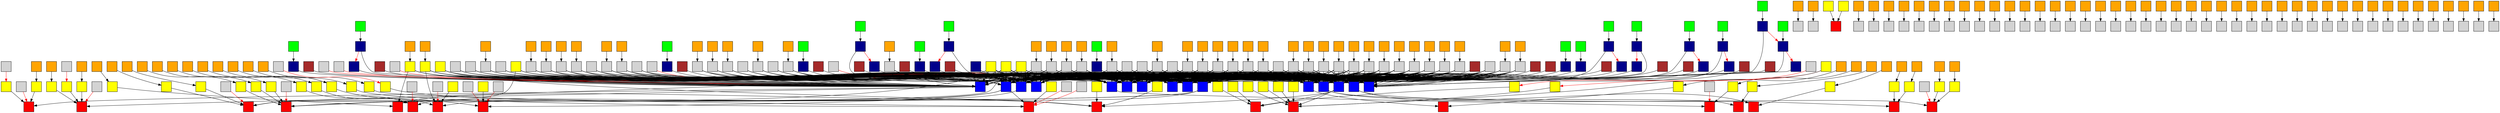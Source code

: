 digraph G {
node[label="",shape=square,style=filled]
"RA062HUn_Z" [fillcolor=orange,URL="http://purl.org/np/RA062HUn_Zu1nVB61cxpeesJ4DyUCVIK9HEgS5BJVkE-Y"]
"RA2kBfTdI1" [fillcolor=orange,URL="http://purl.org/np/RA2kBfTdI1zfinySdO_KecrMqS5x3kr5n87r5inNba_Bo"]
"RA913Qgx4U" [fillcolor=orange,URL="http://purl.org/np/RA913Qgx4UShjz9upA4IAsbYCkLhSxQ0vaV1figRNXkH8"]
"RAaPvL2hjB" [fillcolor=orange,URL="http://purl.org/np/RAaPvL2hjBzAerIZPVV7afEBD2y2G0BZLiz9dbdl45ouo"]
"RACweRIgGm" [fillcolor=orange,URL="http://purl.org/np/RACweRIgGmEvbyNLBHzPeko402hlFC36CHJQ7zoxVEPUA"]
"RAcYNDJKPF" [fillcolor=orange,URL="http://purl.org/np/RAcYNDJKPFqtoBIiEcdg8yShvLzqV-vSxU7-npALtkJZg"]
"RAD2d2pLO6" [fillcolor=orange,URL="http://purl.org/np/RAD2d2pLO6hCu7pWsODSNHNxYGjKkyFJUlN1reDPn8G-0"]
"RAfLGVuw7z" [fillcolor=orange,URL="http://purl.org/np/RAfLGVuw7zXtYR2QndL2aZnfjZ1voMCCrowD0LdWWgOIA"]
"RAFUOj4M9Q" [fillcolor=orange,URL="http://purl.org/np/RAFUOj4M9QAFD3Gf36uw_TDoIyG98ryT07P_pa-_MZ72w"]
"RAH8v3PKwn" [fillcolor=orange,URL="http://purl.org/np/RAH8v3PKwnXbMjc1g0FMnRYKylKtiEEKgR-3zrnj2pDS8"]
"RAhOoiILMw" [fillcolor=orange,URL="http://purl.org/np/RAhOoiILMw1nbwX3H6m6Bz6IjnjKLn9JeP0L_-z9vZPw0"]
"RAhVlzmkrQ" [fillcolor=orange,URL="http://purl.org/np/RAhVlzmkrQCXpUx8eEKbMeaY1Z6WfTTERxLLc1oLDWvtk"]
"RAkz3162Z4" [fillcolor=orange,URL="http://purl.org/np/RAkz3162Z4w0cRK6uQREUzdU3H6SKjtR7LKA0D-vRDKlw"]
"RALGIIKvWi" [fillcolor=orange,URL="http://purl.org/np/RALGIIKvWi-5iWhzWafeDsmUndSVJ8pdf6luPtwSiou8Q"]
"RAMpzb1Ec_" [fillcolor=orange,URL="http://purl.org/np/RAMpzb1Ec_HZZrVbr4RZAOemRxq80XUb8uZ00pDZ4R0uw"]
"RANmHoSCPE" [fillcolor=orange,URL="http://purl.org/np/RANmHoSCPExJaux1NMHu8bVhZzAducyyR4dTtHJSbv2SE"]
"RAoqiduQlZ" [fillcolor=orange,URL="http://purl.org/np/RAoqiduQlZfzvdyESwhFCRyZUNFA5b7kHkjV6tqSHbwrc"]
"RApJwqSdEJ" [fillcolor=orange,URL="http://purl.org/np/RApJwqSdEJ2NCD9v2G9kOkdRxBzM-Aw1u6MZAoeGAtBAk"]
"RAPTktNJpm" [fillcolor=orange,URL="http://purl.org/np/RAPTktNJpm0JblZpJsn0BUPbHeGV58k6sGQfuJUluyp04"]
"RAQImRBJTp" [fillcolor=orange,URL="http://purl.org/np/RAQImRBJTpV_MmzEvzJQjBnMH4gO78ss8mP8UEHXj72BU"]
"RAtBvXr7_q" [fillcolor=orange,URL="http://purl.org/np/RAtBvXr7_qxO0dwA5Nq2hwWVCG7fJz1oI-dB7ssjzZ570"]
"RATka2stDV" [fillcolor=orange,URL="http://purl.org/np/RATka2stDVfq6OTrm5zocL9eZUPETavRe6XhoVh3_Hx0I"]
"RAubUQK_0V" [fillcolor=orange,URL="http://purl.org/np/RAubUQK_0VboOj2fvEOfEM1z6VuZgUxICVKESxzGxIGVU"]
"RAVfl0p-An" [fillcolor=orange,URL="http://purl.org/np/RAVfl0p-An2P-B-98rLtAmhVKafpT8S9W2GnF4IMrXPA8"]
"RAwsSVnefE" [fillcolor=orange,URL="http://purl.org/np/RAwsSVnefEYwpilUTTMTDgO-3QYYylNBBUdE249_SzYis"]
"RAxrrwY-FE" [fillcolor=orange,URL="http://purl.org/np/RAxrrwY-FEIMbEiJRhCuq0_PLGsleJBKvw5GIHQysg6xU"]
"RAyltU3D2Z" [fillcolor=orange,URL="http://purl.org/np/RAyltU3D2Z571K86qce2j1neDLsp6HeDAhWyPmDuNDvEc"]
"RA6LSiMXEH" [fillcolor=yellow,URL="http://purl.org/np/RA6LSiMXEHG5IZyC29dfh8tBptanSlWFx_H6KznPXEXu8"]
"RA6TdnIX5e" [fillcolor=yellow,URL="http://purl.org/np/RA6TdnIX5ekZdeoyBkgygIA2cJbzeT-w4tHjQYWnw8q_w"]
"RA8loVntlA" [fillcolor=yellow,URL="http://purl.org/np/RA8loVntlA3Gxd37VWCaimrbYrrnY7rvVmCTIyOW6cOhs"]
"RA8rAx7JSh" [fillcolor=yellow,URL="http://purl.org/np/RA8rAx7JShPL3nladCkzTx55J6YJVvpHTpqqwU_Hl3hnI"]
"RA9hTCB4z3" [fillcolor=yellow,URL="http://purl.org/np/RA9hTCB4z3sp_gHdbrfXBjR0eczmlcs2WVVMdS8FOQ1gc"]
"RA9wYHgRzN" [fillcolor=yellow,URL="http://purl.org/np/RA9wYHgRzNVnwFw_JiA5KOxN4T0vuyxT9_VrX-nlmcaIE"]
"RAaBjwfH3L" [fillcolor=yellow,URL="http://purl.org/np/RAaBjwfH3LBV9xMKxq7gqbpRxT83UV1SfTT0jVGc5WOzE"]
"RAbefCWp1C" [fillcolor=yellow,URL="http://purl.org/np/RAbefCWp1CItDV1WP3gCQOIbDpLSJ6eKHJUBgmsUtAbhE"]
"RAbG2CZoBs" [fillcolor=yellow,URL="http://purl.org/np/RAbG2CZoBsdl0uBFUKAhCTx-sxLIhi-ISbvi7B8Iw1J5I"]
"RADPRZhOfg" [fillcolor=yellow,URL="http://purl.org/np/RADPRZhOfgWlmq98SVMPekC0HlfZtphWID6hSulz-hOTM"]
"RAEazJoU_l" [fillcolor=yellow,URL="http://purl.org/np/RAEazJoU_loPjkRX8Q8p1Moe5pVJ5jSbfvcUD5KOeLppY"]
"RAEpaUK6FW" [fillcolor=yellow,URL="http://purl.org/np/RAEpaUK6FW1ftnu43ZSMCqxmaXw1YQET9fs8ULFyG-Ado"]
"RAFJQ8Eq4D" [fillcolor=yellow,URL="http://purl.org/np/RAFJQ8Eq4DgYcm1_xyl8utYvqZC3_UMlPhihpORlMIR4Q"]
"RAFKjvrsg7" [fillcolor=yellow,URL="http://purl.org/np/RAFKjvrsg7opJbOj4X07AthG8yBrQqntiqrbruEvFa5As"]
"RAfZJCwOjS" [fillcolor=yellow,URL="http://purl.org/np/RAfZJCwOjSX0NboXEekoEl2lO0trJh06DGsf0XsWwy2nU"]
"RAhjGhG-5A" [fillcolor=yellow,URL="http://purl.org/np/RAhjGhG-5AWUyWIp1B_CCxuw_jR_sLBYxGLQD6ELZFh2Y"]
"RAid00RR7F" [fillcolor=yellow,URL="http://purl.org/np/RAid00RR7FNGZqaK-7903Z3l-xU2gpyMNFbap58rqvOqM"]
"RAim7_fOnE" [fillcolor=yellow,URL="http://purl.org/np/RAim7_fOnEJPkHkYk9luWLaRXEZq8AlY4v3htRUfrCOB0"]
"RAJ8T3gHny" [fillcolor=yellow,URL="http://purl.org/np/RAJ8T3gHnyWOagapz0f0YbRlDqrVt9kjY1nHONQgzxn5o"]
"RAJQzOGKuP" [fillcolor=yellow,URL="http://purl.org/np/RAJQzOGKuP_oSLqSRzyPAYaQO-HWp1fD9MGzNGR-HcgTs"]
"RAK0ra75wJ" [fillcolor=yellow,URL="http://purl.org/np/RAK0ra75wJV1G5R-H_SnsJIhkA5h1eSfPerBFLbMsykIw"]
"RALAkTrka6" [fillcolor=yellow,URL="http://purl.org/np/RALAkTrka6ayoFYItkXH1Zzcovp7ky-JuMEFEDFInK4bI"]
"RAlz_CP0Xv" [fillcolor=yellow,URL="http://purl.org/np/RAlz_CP0XvjPlua24V0rNs6_8MeM9JN6rUdSpCQchhCCU"]
"RALzg7HM2D" [fillcolor=yellow,URL="http://purl.org/np/RALzg7HM2Da1ELrA-a7JSuE5Q_Zj-_51RhDcX71-YgQQs"]
"RAmPB9EE1n" [fillcolor=yellow,URL="http://purl.org/np/RAmPB9EE1nYHe_Bg3Ehso54AZ9SNE0d_08oL16oZ4wHuk"]
"RANtyaCb-F" [fillcolor=yellow,URL="http://purl.org/np/RANtyaCb-FRHjXEATBUbQLZ8qjMd_Z3MGLxtwRl1WIQo4"]
"RAO2sbZc46" [fillcolor=yellow,URL="http://purl.org/np/RAO2sbZc46vpwL0JpuIF-_WDJyUtOhAAMLnFiL6-6zxco"]
"RAOhIZlqbq" [fillcolor=yellow,URL="http://purl.org/np/RAOhIZlqbqMRIgsROJMnSPY8YgmuHZuoBuMuhBnxIViUQ"]
"RAQ_hTQ5xv" [fillcolor=yellow,URL="http://purl.org/np/RAQ_hTQ5xvy45wRj9v7wln67sBgxFC0eV6l60xglU0xmI"]
"RAQQkNipYM" [fillcolor=yellow,URL="http://purl.org/np/RAQQkNipYM14QGoyfpzqmVxbgJC9OG4OwQREahNcMcMYM"]
"RAQVUPAB16" [fillcolor=yellow,URL="http://purl.org/np/RAQVUPAB16ljoRh645Dh3uXO2O2SELsummvl_L3c8j35E"]
"RAr9U69tWx" [fillcolor=yellow,URL="http://purl.org/np/RAr9U69tWxxt9GvI67WYDhRVn4Wb7rDDVkq44DKNVwa7g"]
"RARdfiAA2G" [fillcolor=yellow,URL="http://purl.org/np/RARdfiAA2GpayI4fDJs7rMB6NE-1tLvcGiekHP2e-fYmE"]
"RAS0xcQdOn" [fillcolor=yellow,URL="http://purl.org/np/RAS0xcQdOnTh_bIn7JhwJUm6NikkjRIBq_ihdnzhc5sm4"]
"RAsEBaJjHL" [fillcolor=yellow,URL="http://purl.org/np/RAsEBaJjHLUED3rIPfNwwFz2G0C2AmmbWdqGCeGEKv1Ec"]
"RAsuPN3l2l" [fillcolor=yellow,URL="http://purl.org/np/RAsuPN3l2lNuO4xsqPr4nknlag7EmFoC0fIBCcRW5FPlE"]
"RAtmzgWeJY" [fillcolor=yellow,URL="http://purl.org/np/RAtmzgWeJYQVg0R6I_gKJEF8hZC2EIjs6e06t0-ZP2PZU"]
"RAUXeF_5iW" [fillcolor=yellow,URL="http://purl.org/np/RAUXeF_5iWZ56RmTmt6SXBOSMiijeP3UPRyeCFL_RqaeE"]
"RA-uxUPtTz" [fillcolor=yellow,URL="http://purl.org/np/RA-uxUPtTz71KNQ4cwmoj7eGnv9HgVdVifbi_mIfZfcAY"]
"RAVFDJ6wFH" [fillcolor=yellow,URL="http://purl.org/np/RAVFDJ6wFHKZDW3EDZREo9S5tltUwto24N8RiZ15w1_ug"]
"RAW3MEmCUW" [fillcolor=yellow,URL="http://purl.org/np/RAW3MEmCUW0QJ0oXJsJjqn2kxv8tPsNfI7_yuo7rSdtCU"]
"RAwnHtSSq-" [fillcolor=yellow,URL="http://purl.org/np/RAwnHtSSq-vTn3IKdb0YsiBTgcDKF3lzA1r7mgVUt9T20"]
"RAXop_iEgb" [fillcolor=yellow,URL="http://purl.org/np/RAXop_iEgb_Up5yNnckKza_rVpbtjnf7cCLlaiiOCgVSE"]
"RAxVJX5C1K" [fillcolor=yellow,URL="http://purl.org/np/RAxVJX5C1Khk0a28SUKS_3hymWai9E7ztVYOgVeE9Bn24"]
"RAyepTH--N" [fillcolor=yellow,URL="http://purl.org/np/RAyepTH--NvwKSlgVQHY6XKK21NtNJKX7tl89q2s05Vr4"]
"RAYkahuEzd" [fillcolor=yellow,URL="http://purl.org/np/RAYkahuEzda0r6hSTAkAG1zRAZJC1IwlROY0aRHtieOeo"]
"RAyq7Qv8FE" [fillcolor=yellow,URL="http://purl.org/np/RAyq7Qv8FEXDsvSxe6vcsD3ZOfk3Xqile43Wffq1RJwU8"]
"RAYsifm2gU" [fillcolor=yellow,URL="http://purl.org/np/RAYsifm2gU8XlSo551nBUpdJ4gAvvFFkwcNz60pd54qz8"]
"RAFKjvrsg7" ->"RAbefCWp1C" [color = red]
"RA7U5jY3dp" ->"RAQVUPAB16" [color = red]
"RA-wqaAXTi" ->"RAr9U69tWx" [color = red]
"RAPgXwRjsM" ->"RA-uxUPtTz" [color = red]
"RA5s6Qn1eP" ->"RAxVJX5C1K" [color = red]
"RA6snbuih8" [fillcolor=red,URL="http://purl.org/np/RA6snbuih8c4A_1jDlDPtYXKBcO5KE5jdoQUtu3V2xPY4"]
"RA9UaQM3wV" [fillcolor=red,URL="http://purl.org/np/RA9UaQM3wVa9xRAmL9CWEXyhDbcgvHlPoGTw4pnKaHYL8"]
"RACS5sSm45" [fillcolor=red,URL="http://purl.org/np/RACS5sSm45MGbuJrztnPrpdu1AuLiKxDni-6JcKzN5ZtM"]
"RAEpHUXRKt" [fillcolor=red,URL="http://purl.org/np/RAEpHUXRKtaLE3Z24sgIUdaxwTBsK2bjshyq9yF00145Y"]
"RAFQovt9yQ" [fillcolor=red,URL="http://purl.org/np/RAFQovt9yQD7nZ2tdZ9_Uhpb7CsfT3k64pK7dh63xd-50"]
"RAIwMZ0StX" [fillcolor=red,URL="http://purl.org/np/RAIwMZ0StXU9DCY1WGoJMwD2NAc30mijCb0FML8TXIB0Y"]
"RAjD4-Q2kO" [fillcolor=red,URL="http://purl.org/np/RAjD4-Q2kO_cIUE52rde2uWbV3RtuCR90geXW90il2YX4"]
"RAlKYv_sE8" [fillcolor=red,URL="http://purl.org/np/RAlKYv_sE8qwiSqsRdcr7KrkU1bsqlqiFmhDPtPBwpLrM"]
"RANAxL2OxG" [fillcolor=red,URL="http://purl.org/np/RANAxL2OxGmP9VAN6cUi_0KEK0rJb9bPn4l1A5HquXKrI"]
"RAodU4AmRj" [fillcolor=red,URL="http://purl.org/np/RAodU4AmRjfzyjwtJK3luO0iyRJJPUBjkijKWdlMHvack"]
"RAPVWYH0x-" [fillcolor=red,URL="http://purl.org/np/RAPVWYH0x-xyDa9PfBcGUFly3m1FNEO43KG9s0uH-y6yo"]
"RAtsHwzNs3" [fillcolor=red,URL="http://purl.org/np/RAtsHwzNs36rGrLnoSbGrPD351Qw033Acoe4zmdXhsYlM"]
"RAuLZtfsHn" [fillcolor=red,URL="http://purl.org/np/RAuLZtfsHn3NGe0Md8lLNvYmBseEtW9v1rVUVfJCpJYUE"]
"RAUxfk7XeL" [fillcolor=red,URL="http://purl.org/np/RAUxfk7XeLxn-2hiX3xWSlE5LXgkNW0MIFBGe2h3Bb3pM"]
"RAvOAyEg-J" [fillcolor=red,URL="http://purl.org/np/RAvOAyEg-J8ynmZNrkCgg5XqGuqRo-dXcGFvgDLxtY6ck"]
"RAVYczMihU" [fillcolor=red,URL="http://purl.org/np/RAVYczMihUbgryLu1x8xhoqR6LQe4fSoWmF3SCQHfR5xE"]
"RAXecDWH8g" [fillcolor=red,URL="http://purl.org/np/RAXecDWH8gZVp7FZRP1m_Fg6EXH_uoZGhKN9blfN9lrfI"]
"RAY2Gg01ff" [fillcolor=red,URL="http://purl.org/np/RAY2Gg01ffDVLprAakuMqpizAjksasRtTal_UsCf94LL8"]
"RAY3LaUoVt" [fillcolor=red,URL="http://purl.org/np/RAY3LaUoVtBLj9CN36wyyvTIjSMsACErVtEApnA12zjy0"]
"RAFH8AVn-w" ->"RA9UaQM3wV" [color = red]
"RAI0VHKntb" ->"RA9UaQM3wV" [color = red]
"RA-jkb7qPN" ->"RACS5sSm45" [color = red]
"RAk28zkEDK" ->"RACS5sSm45" [color = red]
"RApfJ-Acff" ->"RAFQovt9yQ" [color = red]
"RAhnnsMWVM" ->"RAIwMZ0StX" [color = red]
"RAxLYvJ1Jr" ->"RANAxL2OxG" [color = red]
"RAeag07Rc4" ->"RAodU4AmRj" [color = red]
"RA_uqYtoBE" ->"RAPVWYH0x-" [color = red]
"RAcPa1aO8k" ->"RAUxfk7XeL" [color = red]
"RAaOAF90U6" ->"RAXecDWH8g" [color = red]
"RANjcIDg1V" ->"RAY3LaUoVt" [color = red]
"RA2-eahzia" [fillcolor=green,URL="http://purl.org/np/RA2-eahziacyavza3T31DfPDeQJabPiSUR-nA9IAs2rJY"]
"RA8BLtUFY9" [fillcolor=green,URL="http://purl.org/np/RA8BLtUFY9NoS6sQdDptZ-_77GnW11EqY0PCBzmp-uQys"]
"RAEpiQfxUe" [fillcolor=green,URL="http://purl.org/np/RAEpiQfxUee5E5o4qL8qPFbrzPFPWQS59YcsANHsJtw6w"]
"RAgM9cY7OG" [fillcolor=green,URL="http://purl.org/np/RAgM9cY7OGMXgyPYL4Aimc9CKIsMVaxhHmZdAKD-AdMQA"]
"RAJY7wiISI" [fillcolor=green,URL="http://purl.org/np/RAJY7wiISIWV3ND9kRMQyzE5uyoq8GYd7rkZNL7NAdab8"]
"RAKNnwB9sU" [fillcolor=green,URL="http://purl.org/np/RAKNnwB9sUaOdqUz3vk6FvIY8ckt5NsEn3scZb0MLux00"]
"RAMNj6VHDq" [fillcolor=green,URL="http://purl.org/np/RAMNj6VHDqFRtvXZLgdQNQzrf52BWZhFPq0DtFt1C_PzY"]
"RAmSh6ro3w" [fillcolor=green,URL="http://purl.org/np/RAmSh6ro3wlCZDHVmBGqEBYfY-WkXR7W2FYcLhRuirYBE"]
"RAmwI--UvG" [fillcolor=green,URL="http://purl.org/np/RAmwI--UvGZeNOqgg8JO0i8wujBr7DPGOgB2zFkpN-zJI"]
"RArHWhbuGl" [fillcolor=green,URL="http://purl.org/np/RArHWhbuGlagtVcVZytxkFwWcsnPSeZYOpz5gnPINruME"]
"RAty4B0ZyO" [fillcolor=green,URL="http://purl.org/np/RAty4B0ZyO3gMW02Tbo41gZHmioDmot2hK_F51HKRTjkw"]
"RAWJbD5e0b" [fillcolor=green,URL="http://purl.org/np/RAWJbD5e0bP_cw7FsWpvDNyFgaa7mtTMgmJ-Sv0rfUOMQ"]
"RAXrzGYzSl" [fillcolor=green,URL="http://purl.org/np/RAXrzGYzSlSSohJfZeEy_tAe0WB3yEDr1_8rj00N7egtA"]
"RAYDQy2RDg" [fillcolor=green,URL="http://purl.org/np/RAYDQy2RDgmskhPV-B2-BLSBDN84G1ru-TJK_RwBHyQEw"]
"RAyt9RZbSc" [fillcolor=green,URL="http://purl.org/np/RAyt9RZbScNQ76A_3keOT9cS1sv5vk9jN1BbJ4b8FkUsg"]
"RAZRc30QS-" [fillcolor=green,URL="http://purl.org/np/RAZRc30QS-6ito2P4TPeWvn13hLC-U_vTuhS1FXTI1MbQ"]
"RA0JAnTeZk" [fillcolor=orange,URL="http://purl.org/np/RA0JAnTeZk7UH64wvt05e2rksQNdM7Lpbg3wX9bfZgtmc"]
"RA4H1CPJ7Y" [fillcolor=orange,URL="http://purl.org/np/RA4H1CPJ7YVgwiy9mu9_BTmBKu15gOyQJus8089NdORm0"]
"RA5ff2pPMe" [fillcolor=orange,URL="http://purl.org/np/RA5ff2pPMe05nBHBpv2dvCoB6wBnRkMyI6agJCAUW3p8U"]
"RA6iSsRzRD" [fillcolor=orange,URL="http://purl.org/np/RA6iSsRzRDasLnPEDR976ah7-G2Sg7rVbdkcu3pQnvbl4"]
"RA7R6kJu0Q" [fillcolor=orange,URL="http://purl.org/np/RA7R6kJu0QfsxJgF9KDaKDxAbuZz5NlJ9RSd1dpA_TUjw"]
"RA887FH8AZ" [fillcolor=orange,URL="http://purl.org/np/RA887FH8AZvYFLOVf8dhEMPpc8l6JP-q6yybkUg4VazCI"]
"RA8Bw8rc3L" [fillcolor=orange,URL="http://purl.org/np/RA8Bw8rc3LhRQnXdZss4BoOy8cglUqdcuiB3nKq8hptNE"]
"RA9PBnR9l3" [fillcolor=orange,URL="http://purl.org/np/RA9PBnR9l3KHr3rfm6TrDsf27LPS2TJEGRaTGqDOc_8bo"]
"RAA7OnnJAK" [fillcolor=orange,URL="http://purl.org/np/RAA7OnnJAKBafk4iYT3U2GQN1F0PbJ8IJfU4YtZ20f8JQ"]
"RAab3-nhUK" [fillcolor=orange,URL="http://purl.org/np/RAab3-nhUKQnW98PX3N4FAd0jBx5SI3QLV3yXyIM8Yi34"]
"RAAgR5ZKII" [fillcolor=orange,URL="http://purl.org/np/RAAgR5ZKIIvujTwNwwxr6-bsjF1GXk_W7Zx7qxEeLrOX0"]
"RAAnt1YKH6" [fillcolor=orange,URL="http://purl.org/np/RAAnt1YKH6K7xFZeI_VIkeDQokxZM5mz0Or4y9Mz1o97k"]
"RAaqV5eehX" [fillcolor=orange,URL="http://purl.org/np/RAaqV5eehX-wlnotoT6iyGt-B3Dx1HFO5W3lTLLDGISR0"]
"RAAvxdOwZm" [fillcolor=orange,URL="http://purl.org/np/RAAvxdOwZmP5RB7BlUsIC6CqXDNhSiIP0r4RhJP8WHMVM"]
"RA_B9Iu_OY" [fillcolor=orange,URL="http://purl.org/np/RA_B9Iu_OYMKCwRNFGwQy2ZTe5iKd4XmkgJS5HzELtEZo"]
"RABqs0voTp" [fillcolor=orange,URL="http://purl.org/np/RABqs0voTpZjcSTTtyS6WIi3Fd4Za6uQmvBE0_w7wNWY4"]
"RAbTgl4Va4" [fillcolor=orange,URL="http://purl.org/np/RAbTgl4Va4--Qf760bdcdtRz6sHysMsAE0v7dStDhDB-w"]
"RAbYGDE27f" [fillcolor=orange,URL="http://purl.org/np/RAbYGDE27fjI5qTckXklj4g0ym4PnZGulmF2jN0MNt4m8"]
"RAcDpBj5DU" [fillcolor=orange,URL="http://purl.org/np/RAcDpBj5DUhnxJLbyFPbm3YBy0wJ-dGh3-a_HcXdWtTcU"]
"RACF2Yg9lC" [fillcolor=orange,URL="http://purl.org/np/RACF2Yg9lCvNwjlcbkyOMizAkU2t1X1K6NsfYbpbQk7Xo"]
"RADxNE4Lbi" [fillcolor=orange,URL="http://purl.org/np/RADxNE4LbidQZRy0knJM-8RuuinMXaYyDw8g5FQPKl284"]
"RADZUYUDV0" [fillcolor=orange,URL="http://purl.org/np/RADZUYUDV0nG8JttvApmKf_lqbxruHmRWBsO4WuFPRfjQ"]
"RAeQXBCLaN" [fillcolor=orange,URL="http://purl.org/np/RAeQXBCLaNCea4WYJaQ_XlKoWFOGgM50zqjMjCuH6zmZM"]
"RAf9h_bi6H" [fillcolor=orange,URL="http://purl.org/np/RAf9h_bi6HB0UtUF7JMgt3fy_hTRzDK_OfOlDmTfjrBLM"]
"RAFCPGyWsP" [fillcolor=orange,URL="http://purl.org/np/RAFCPGyWsPcZarXDn5Dg9IMu-7BQskfH3wtAFqhakJoNA"]
"RAFi6DZ3Qo" [fillcolor=orange,URL="http://purl.org/np/RAFi6DZ3QoJaRI-Pyn1k1PTMWk7o6f-9XDdZveVg-Aomw"]
"RAfWeu4D4v" [fillcolor=orange,URL="http://purl.org/np/RAfWeu4D4vQEXWE-vEMY1QdeZrPyfLpDQxzdDPQSqyjwA"]
"RAGG3BYvzA" [fillcolor=orange,URL="http://purl.org/np/RAGG3BYvzA9wR4jmmeAmE15zQ9KBLNGPmIIPpWh_nCi5M"]
"RAg-nSvQQV" [fillcolor=orange,URL="http://purl.org/np/RAg-nSvQQV9VXjMouhB_xSjeEEdnYstZH1ebFOdR9zVEU"]
"RAgtFSptHE" [fillcolor=orange,URL="http://purl.org/np/RAgtFSptHE2etPKoMZOzJ9pzSPmUOGFj_KTBAtTCGEWA0"]
"RAgUHK4iSX" [fillcolor=orange,URL="http://purl.org/np/RAgUHK4iSXUnhf-DC6ucahOiUh4YW589FTM54XPmciqzU"]
"RAhlnTORaj" [fillcolor=orange,URL="http://purl.org/np/RAhlnTORajqOxkpAoQPPTHGtJBiPcTVUepkIMUZwF9-k0"]
"RAHmvzdl-8" [fillcolor=orange,URL="http://purl.org/np/RAHmvzdl-80jtSyn18OgVBbeUc07anF7K93Gde6SxbIZw"]
"RAhMzR9PZc" [fillcolor=orange,URL="http://purl.org/np/RAhMzR9PZchCbjSdl_eUqVmuCWhXH_ePc3yF5M6xo8LrE"]
"RAhZVakW24" [fillcolor=orange,URL="http://purl.org/np/RAhZVakW246qGSP9_ITnfok0SmI6LIh-YZlxbJU0j5byc"]
"RAi0i2aC9a" [fillcolor=orange,URL="http://purl.org/np/RAi0i2aC9aBOfHFUedbfP8QbbgtYJF_A9E3P2KnZ8MU14"]
"RAiEgjKxYh" [fillcolor=orange,URL="http://purl.org/np/RAiEgjKxYheYtjypHZgZlicxQQBLbeu9vDlgkepMeNyaQ"]
"RAiSvT9Iy4" [fillcolor=orange,URL="http://purl.org/np/RAiSvT9Iy4-poxt0VEtNBO_uhHBDiLohEIMuHrMPab9r0"]
"RAjz0nKHGx" [fillcolor=orange,URL="http://purl.org/np/RAjz0nKHGxFbENgB2BN7AylkOKnwdVgxYIu2KX_8NMZN4"]
"RAl2f2FKNU" [fillcolor=orange,URL="http://purl.org/np/RAl2f2FKNUC_iHDx793eYmLxUVHVnBYWdtgHiYuamA6Jw"]
"RA-_lHIZGR" [fillcolor=orange,URL="http://purl.org/np/RA-_lHIZGRE1JVTzCK0XKZ3OR7vV9GdFCsmBIyfX4kkjg"]
"RAM4miJDGb" [fillcolor=orange,URL="http://purl.org/np/RAM4miJDGbzr0w1VV-8_rgks8JGr9g5yaDN3HoYo2H9T0"]
"RAMeG2Rwn3" [fillcolor=orange,URL="http://purl.org/np/RAMeG2Rwn3zkcJLU53VbKwSCLxQL8Ss7CV81vs6TkKLek"]
"RAMJ69Peyx" [fillcolor=orange,URL="http://purl.org/np/RAMJ69Peyx9r4lGvkvryD3I7rMP8Yb6FuCjyVg-ZfBV0c"]
"RAmrKttaMp" [fillcolor=orange,URL="http://purl.org/np/RAmrKttaMpkP7K9xhynhlbmZdWBCxf2IoN02myvGTeMPI"]
"RAm_WJgZmu" [fillcolor=orange,URL="http://purl.org/np/RAm_WJgZmurPqAXA5KYf-uoH9mTrkLaNxpUs0gJ0DL7dM"]
"RANegR5t3V" [fillcolor=orange,URL="http://purl.org/np/RANegR5t3VApsZ7sEkQdrNyv1TEYIFQds9XXI1uarfmN8"]
"RA-NHiWeD_" [fillcolor=orange,URL="http://purl.org/np/RA-NHiWeD_b9EyigeFtA2Am2z4BbtTJNS-wYkoB-qf0-k"]
"RAOiDCcI5c" [fillcolor=orange,URL="http://purl.org/np/RAOiDCcI5c4RXamzaP9TNY8XM7L-7UQ7shm79KrlDgnH8"]
"RAORqcMHEw" [fillcolor=orange,URL="http://purl.org/np/RAORqcMHEwaiqXp14QWgjS8iWP98rUtRGbrm7414ya1xI"]
"RAOuun9B68" [fillcolor=orange,URL="http://purl.org/np/RAOuun9B68sM1VMlYrq6Bxt9_9Z1Zq_O56x5CvDtNqesA"]
"RAowIHvE_c" [fillcolor=orange,URL="http://purl.org/np/RAowIHvE_cMb3B7VRR_HIP9sM5lnlRGiQDmKqL1cxFAyc"]
"RAPjdJK_mK" [fillcolor=orange,URL="http://purl.org/np/RAPjdJK_mKmROq-jNyi2zby1brrxZ8AomWT8XjTKO6F5I"]
"RAPpZIuYb4" [fillcolor=orange,URL="http://purl.org/np/RAPpZIuYb4Q3jRp8OBSB83dltFyaiiayTylHWc4cEuRIQ"]
"RA-pqz7azy" [fillcolor=orange,URL="http://purl.org/np/RA-pqz7azyMGoXCqzIkUz6p7Jz5U3fM1R0AJzDVFr5nDw"]
"RAPRtkUm8o" [fillcolor=orange,URL="http://purl.org/np/RAPRtkUm8oKYy-74SAHFIlAPS1E-Xu7GcbvH4g9_qfu_U"]
"RAqgqHBjme" [fillcolor=orange,URL="http://purl.org/np/RAqgqHBjme9yoiXu7-krrW1uHmS771JjNDQ0K8f1ky7D8"]
"RAqoSsRsf1" [fillcolor=orange,URL="http://purl.org/np/RAqoSsRsf1BJdGcfWJ9FN8kdqashnUKUw_i-YsB-Lk8Cc"]
"RAR22eLK9P" [fillcolor=orange,URL="http://purl.org/np/RAR22eLK9Pv5jaxUSzU-nA8t6G5dB3aXjml_5nK0En9_E"]
"RArEg5-yvM" [fillcolor=orange,URL="http://purl.org/np/RArEg5-yvMkqyrL1cN55xqhNeydgHqGrJx7sPjCYZ6it8"]
"RAri5k4yNv" [fillcolor=orange,URL="http://purl.org/np/RAri5k4yNvkDGx76pet5y4cJFIaRnM8Cb_wYtRtocicwo"]
"RARtxlJhp3" [fillcolor=orange,URL="http://purl.org/np/RARtxlJhp3qLVoBaak3mg9qjBnmva_R1KlFr5U159B-hI"]
"RASFlduD10" [fillcolor=orange,URL="http://purl.org/np/RASFlduD100bhC4KByOBSOTPVrTL6J0F8JcLm6InPWBAY"]
"RASKSJs2Ti" [fillcolor=orange,URL="http://purl.org/np/RASKSJs2TiPqG9JErQ7ixKI6tEhXGYPElzWYN7xtQSiog"]
"RAsxLZMQsm" [fillcolor=orange,URL="http://purl.org/np/RAsxLZMQsm2YlKk8ju48BCvxGbPLmVH8NMXNUAtuYZG0w"]
"RAt0mkGH-I" [fillcolor=orange,URL="http://purl.org/np/RAt0mkGH-IfogzEZ-KlBw6TwI2aI68zkrbYhxphxyddLk"]
"RAT7nWZzE2" [fillcolor=orange,URL="http://purl.org/np/RAT7nWZzE2VBifWc5NlTKViZnPMVT_Zk0NVHjJpOnAkhc"]
"RAU8B7coDD" [fillcolor=orange,URL="http://purl.org/np/RAU8B7coDDNZyKeEzYNteHriHv5RIFmHJNfRHjvUFK6l0"]
"RA_Uo-dmuw" [fillcolor=orange,URL="http://purl.org/np/RA_Uo-dmuwdyOE2SEt8bqDdJz79-kcTNBduWR8ij_N_6s"]
"RAUpqCP66I" [fillcolor=orange,URL="http://purl.org/np/RAUpqCP66IyZ3v7DFjv4mhZvkot0WsrCoq6eM6yg5MuHU"]
"RAuVcjQVmw" [fillcolor=orange,URL="http://purl.org/np/RAuVcjQVmwsMGTmV9NkVDwemOvwdm0EGCTSsOfM1slCrY"]
"RAvlmgxW5s" [fillcolor=orange,URL="http://purl.org/np/RAvlmgxW5sG45tm0M6_MQK7jtDXCQhxCyPzdyJxmQhv14"]
"RAWE3WS8fQ" [fillcolor=orange,URL="http://purl.org/np/RAWE3WS8fQA0SeVEMbkLtWsJGAXnxxmjFvABHqHBPo20E"]
"RAwo__Cy7l" [fillcolor=orange,URL="http://purl.org/np/RAwo__Cy7l_6W-VKRhRM1MKk7-Jr_XWlu7z8sXROqeR68"]
"RAwurL5Jmc" [fillcolor=orange,URL="http://purl.org/np/RAwurL5JmcIZBiENsexp_zDDH8NGhI7k7fQj2yN80V5So"]
"RAXI_nW8Zl" [fillcolor=orange,URL="http://purl.org/np/RAXI_nW8Zlmww61UVHj6ElDn2-eKE9qmSVIjvT6oFFJ2k"]
"RAxkzPSjaG" [fillcolor=orange,URL="http://purl.org/np/RAxkzPSjaGdzDxaeEuJWK2F4Vfde9gnyq6FK2XMFDwgiA"]
"RAxUdYEQal" [fillcolor=orange,URL="http://purl.org/np/RAxUdYEQaliw9EsEnvRAIVSl1FmPO7y_78bw7wJio_FFA"]
"RAz3TCPhy_" [fillcolor=orange,URL="http://purl.org/np/RAz3TCPhy_mhUtC_rB92rVXbgIeR_YajTkNb7KVQD1Ny4"]
"RAziisg_S3" [fillcolor=orange,URL="http://purl.org/np/RAziisg_S35MBOxKYXcy23mVXs6zqWtcAuw7r9Omd1SII"]
"RAzuI8cdzL" [fillcolor=orange,URL="http://purl.org/np/RAzuI8cdzL_4T-hy0evC4PY84kYUXo-VN9e6RvdB2GKgY"]
"RAZV7VdWWB" [fillcolor=orange,URL="http://purl.org/np/RAZV7VdWWBjFEIpmzqUudlg46zzipKCJNpfkJXhEKdaIU"]
"RA0frq_DIL" [fillcolor=brown,URL="http://purl.org/np/RA0frq_DIL62KAINYDqz_jPa92eTO1py-n8x9Q0xKRSkU"]
"RA1eLUsfsZ" [fillcolor=brown,URL="http://purl.org/np/RA1eLUsfsZjvCGBP_nWVWaQQKMxET71h_GGxSpotNaCyg"]
"RA2AsGFOtN" [fillcolor=brown,URL="http://purl.org/np/RA2AsGFOtNd5iOxPvjA4ANQ2EVNqCeaYVynPs19tiIuEk"]
"RA9OIEkDfz" [fillcolor=brown,URL="http://purl.org/np/RA9OIEkDfzAXvpUfUi64J5OUGqspF59RBIkAVIDxkjRjE"]
"RAAzPmVWXv" [fillcolor=brown,URL="http://purl.org/np/RAAzPmVWXvodpYKPeeaxfRck9b62gGWE5C1-xSnQEb-Es"]
"RABm7U1wy2" [fillcolor=brown,URL="http://purl.org/np/RABm7U1wy2kfOol84sbgyx2MYWx8H98Kgs48f6E-gg1DU"]
"RABz7zzArE" [fillcolor=brown,URL="http://purl.org/np/RABz7zzArEi6Fd3oXlRMCC3rpqtGjvB56TW2oIb6jCe5U"]
"RAcXejWBl2" [fillcolor=brown,URL="http://purl.org/np/RAcXejWBl2yH4PgxGJjxurb3zZ5uAdZqqjxBdqrlEiahA"]
"RAeoac32KB" [fillcolor=brown,URL="http://purl.org/np/RAeoac32KBT_xDg8W5F8O8aDrLeBG_QZTeEwcIiMwCKnc"]
"RAiL9z2iIO" [fillcolor=brown,URL="http://purl.org/np/RAiL9z2iIO4MJFG3B5OzJjc222c_Nbi8Mq3IV1Reys76g"]
"RA_Oxu-sQ9" [fillcolor=brown,URL="http://purl.org/np/RA_Oxu-sQ9OHwId1ff5dBPILr0A8bHSqtvBZsXx9ozk8w"]
"RAs22kXX7N" [fillcolor=brown,URL="http://purl.org/np/RAs22kXX7N5azIwj-a4h5hbRD9Q4n_V228PGLs4gU21Cw"]
"RAvyymGXyJ" [fillcolor=brown,URL="http://purl.org/np/RAvyymGXyJJgGj8_FQqGZe5i2DkAdL5BgyVwWf-YOVy4E"]
"RAWI_6Wpnn" [fillcolor=brown,URL="http://purl.org/np/RAWI_6Wpnnvn5scKXazYTqMftavW-HW9S-Alqlh1lf6Eo"]
"RAy7c1VP3j" [fillcolor=brown,URL="http://purl.org/np/RAy7c1VP3jTV9ZVzDIgTeNIvYIwGn0fiJhxIvzdZ9Itj0"]
"RA2JlYTWhC" [fillcolor=blue,URL="http://purl.org/np/RA2JlYTWhC4PuhqFITergBXYM0CdZ_H-uTJ751rOIntlU"]
"RA5rRFy9eD" [fillcolor=blue,URL="http://purl.org/np/RA5rRFy9eDTZSTyVeuTrAO7aCg_JPcq1cVmWWjc-kjFOM"]
"RAGgV-nRMW" [fillcolor=blue,URL="http://purl.org/np/RAGgV-nRMWhmgtxx5n3yE29NaopuuDVDKAuZC8IzCATag"]
"RAGo62Hb_B" [fillcolor=blue,URL="http://purl.org/np/RAGo62Hb_Bx1klF4pn1q1Ty40860e3A7Sz4hr2vojZ2wA"]
"RAIWvdnjqm" [fillcolor=blue,URL="http://purl.org/np/RAIWvdnjqmOl2VP_eR2oFBxk97A_dw__FeusMzuRE9SIY"]
"RAjk3YoNyd" [fillcolor=blue,URL="http://purl.org/np/RAjk3YoNydLhbuD4BV9FD21ecELazvZibHHM7IXtJd-4A"]
"RAmfrSLt-W" [fillcolor=blue,URL="http://purl.org/np/RAmfrSLt-WVQVNTrJi6IlNk3ZiQyYBds0NYGJpUEsPjfI"]
"RAPLWOEA5t" [fillcolor=blue,URL="http://purl.org/np/RAPLWOEA5t6_Kx6vVHtibWm92pg1XTN6FIZdWuaTyoy9g"]
"RAsdV8EQ1q" [fillcolor=blue,URL="http://purl.org/np/RAsdV8EQ1qn_lXOrgoG7mPaF1JXdFLzt2iYy4eMhMMuM4"]
"RASZZ5T1Ca" [fillcolor=blue,URL="http://purl.org/np/RASZZ5T1Ca5gpCMPubKoypR_0WcSUkHiMaADu9o1BS1Xs"]
"RATc9O9tCd" [fillcolor=blue,URL="http://purl.org/np/RATc9O9tCdQPlrsJeGNsTNO0PbENIzdKa6XAOex7dXfrY"]
"RAWCmrfeUU" [fillcolor=blue,URL="http://purl.org/np/RAWCmrfeUUoh1tOl_7qFYoWgrYeonmX4FzAFboCSEoL-s"]
"RAWcrMY8mn" [fillcolor=blue,URL="http://purl.org/np/RAWcrMY8mnsI26BfokKid75MO1c2uVenyW9tmxj0VhbnY"]
"RAxxJWyH8O" [fillcolor=blue,URL="http://purl.org/np/RAxxJWyH8OdTJLs-ZY1q5jVq1OWFNOoLFvwEcUFyR8EEo"]
"RAYJe1ruxz" [fillcolor=blue,URL="http://purl.org/np/RAYJe1ruxzvy8idQGuxziYN4ri8OFeKZxzK-QdJPvDug0"]
"RA31i_rg9L" ->"RAGo62Hb_B" [color = red]
"RAipHIkp5h" ->"RAIWvdnjqm" [color = red]
"RA2s_pc2e-" ->"RAPLWOEA5t" [color = red]
"RARJ0_1q3Y" ->"RAPLWOEA5t" [color = red]
"RAV05xfgoc" ->"RASZZ5T1Ca" [color = red]
"RA0HU7k7XU" [fillcolor=darkblue,URL="http://purl.org/np/RA0HU7k7XUj81ioBftZFk7ywHx5uBBlVgXduglUYgyW5w"]
"RA12lVwEtm" [fillcolor=darkblue,URL="http://purl.org/np/RA12lVwEtmddK9OwDkZQZlgJaOD2-0NXtAtO_jDaG-3VQ"]
"RA1FoHM9lw" [fillcolor=darkblue,URL="http://purl.org/np/RA1FoHM9lwJ1XAV1eB871XcMAKfod73G_i4YtgoLpJVH0"]
"RA22JAQihY" [fillcolor=darkblue,URL="http://purl.org/np/RA22JAQihYeiJkNIjvwnxLPmjuG74yPcRXpPyVX8DV6fA"]
"RA2hde9hXK" [fillcolor=darkblue,URL="http://purl.org/np/RA2hde9hXKfi0juhaF7yWd1aKsyZknPYj2Od-rLlAKmSM"]
"RA7MgxMCcV" [fillcolor=darkblue,URL="http://purl.org/np/RA7MgxMCcVykE2RBJHm-Ou_CuuhPXqfcinswtIfjXReOc"]
"RAbWbJCYlL" [fillcolor=darkblue,URL="http://purl.org/np/RAbWbJCYlLhlYBDn9PVxdJP_WUbbi058aRcK-3sOJsRwY"]
"RAB_yY8X4B" [fillcolor=darkblue,URL="http://purl.org/np/RAB_yY8X4BUuS9HMBso8SvvPfBX31cb8cCv41SgfyMBew"]
"RABzhulhaP" [fillcolor=darkblue,URL="http://purl.org/np/RABzhulhaPhOzo9MxWxl230N72-azdlpMNwu_HtDqsuUc"]
"RAeRSya2qI" [fillcolor=darkblue,URL="http://purl.org/np/RAeRSya2qIYymsBxiqOZP_oaQpHXUVXiydKvPCFM-7DDQ"]
"RAgoIxfXPq" [fillcolor=darkblue,URL="http://purl.org/np/RAgoIxfXPqNDY8vnK2EmBQDAFwuFIDJtfaMplTvPMq3pg"]
"RAh1GOK4_H" [fillcolor=darkblue,URL="http://purl.org/np/RAh1GOK4_HhqeUeJhIyV_DDCFFTY9jeeiKWgbSzooWEi4"]
"RAIJyzbDdx" [fillcolor=darkblue,URL="http://purl.org/np/RAIJyzbDdxh5YPnx90IC6bc4IXhn7Y6gZOtzm-R0gV-tY"]
"RAmG2bXxwk" [fillcolor=darkblue,URL="http://purl.org/np/RAmG2bXxwkIzARk4Mda-lqZU0RVnkpX7hUHBIPcdLHQUU"]
"RAMgThXW6x" [fillcolor=darkblue,URL="http://purl.org/np/RAMgThXW6xx8QiPmW9VhVuxWCN2ZWe-pmxDcFfdx_A7z0"]
"RAn15vsPJE" [fillcolor=darkblue,URL="http://purl.org/np/RAn15vsPJEVdJvjNKtBPo_oadtjeP9oc3Si-69FiJ4poQ"]
"RAN_chNfWR" [fillcolor=darkblue,URL="http://purl.org/np/RAN_chNfWR9hbEkfjwOfMpq1piwOgAj6q2sJ-qbDzaLOk"]
"RAokVMmiZS" [fillcolor=darkblue,URL="http://purl.org/np/RAokVMmiZSbRh01diNeJLum4p13kUd-NZjGFuVtxVz4Bs"]
"RAoo8EvTgf" [fillcolor=darkblue,URL="http://purl.org/np/RAoo8EvTgfkxJw5SgZXbJvRl5nQG7ygeGaHp8Zud1U4Zw"]
"RAp7Xi0Qtv" [fillcolor=darkblue,URL="http://purl.org/np/RAp7Xi0Qtv5aHY1hXJ1FayaIQrGNNv9NW3xBC7gipklVk"]
"RASPvPrnUq" [fillcolor=darkblue,URL="http://purl.org/np/RASPvPrnUq6SOsOkrgOsUvRbsfmC7dHd73FgUA6oRmlGg"]
"RAxBBJ2Wko" [fillcolor=darkblue,URL="http://purl.org/np/RAxBBJ2WkonyQNlXfdCAOaCi64J_xqgVGeaLjVQow9M88"]
"RAXkuXJ4IK" [fillcolor=darkblue,URL="http://purl.org/np/RAXkuXJ4IK10Ai9F39_tOFDy6ewi7znau6OQhUEXP4nPc"]
"RAXVRaFjWD" [fillcolor=darkblue,URL="http://purl.org/np/RAXVRaFjWDlX5cZcVRXETaEIAx6QAyLK5JCrzDP-yDp9U"]
"RAyg4UgIVo" [fillcolor=darkblue,URL="http://purl.org/np/RAyg4UgIVovBGia-hk4qEuRzOq14fcOlYAclC6YGQaVYU"]
"RAgoIxfXPq" ->"RA0HU7k7XU" [color = red]
"RABzhulhaP" ->"RA2hde9hXK" [color = red]
"RAbWbJCYlL" ->"RA7MgxMCcV" [color = red]
"RAn15vsPJE" ->"RAB_yY8X4B" [color = red]
"RAoo8EvTgf" ->"RAh1GOK4_H" [color = red]
"RAMgThXW6x" ->"RAN_chNfWR" [color = red]
"RAyg4UgIVo" ->"RAokVMmiZS" [color = red]
"RAokVMmiZS" ->"RAp7Xi0Qtv" [color = red]
"RA12lVwEtm" ->"RASPvPrnUq" [color = red]
"RA062HUn_Z" ->"RAmPB9EE1n"
"RA0frq_DIL" ->"RAsdV8EQ1q"
"RA0HU7k7XU" ->"RATc9O9tCd"
"RA0JAnTeZk" ->"RAVOvkxhwJ"
"RA12lVwEtm" ->"RAGgV-nRMW"
"RA1eLUsfsZ" ->"RAPLWOEA5t"
"RA1FoHM9lw" ->"RAmfrSLt-W"
"RA22JAQihY" ->"RAPLWOEA5t"
"RA2AsGFOtN" ->"RAmfrSLt-W"
"RA2-eahzia" ->"RAmG2bXxwk"
"RA2hde9hXK" ->"RAjk3YoNyd"
"RA2kBfTdI1" ->"RAaBjwfH3L"
"RA38HSbTw9" ->"RA2JlYTWhC"
"RA38HSbTw9" ->"RA5rRFy9eD"
"RA38HSbTw9" ->"RAGgV-nRMW"
"RA38HSbTw9" ->"RAGo62Hb_B"
"RA38HSbTw9" ->"RAIWvdnjqm"
"RA38HSbTw9" ->"RAjk3YoNyd"
"RA38HSbTw9" ->"RAmfrSLt-W"
"RA38HSbTw9" ->"RAPLWOEA5t"
"RA38HSbTw9" ->"RAsdV8EQ1q"
"RA38HSbTw9" ->"RASZZ5T1Ca"
"RA38HSbTw9" ->"RATc9O9tCd"
"RA38HSbTw9" ->"RAWCmrfeUU"
"RA38HSbTw9" ->"RAWcrMY8mn"
"RA38HSbTw9" ->"RAxxJWyH8O"
"RA38HSbTw9" ->"RAYJe1ruxz"
"RA3bgMLuZr" ->"RAGo62Hb_B"
"RA3bgMLuZr" ->"RAIWvdnjqm"
"RA3bgMLuZr" ->"RAPLWOEA5t"
"RA3bgMLuZr" ->"RASZZ5T1Ca"
"RA3bgMLuZr" ->"RATc9O9tCd"
"RA3d1wNhyQ" ->"RAGo62Hb_B"
"RA3d1wNhyQ" ->"RAIWvdnjqm"
"RA3d1wNhyQ" ->"RAPLWOEA5t"
"RA3d1wNhyQ" ->"RASZZ5T1Ca"
"RA3d1wNhyQ" ->"RATc9O9tCd"
"RA4H1CPJ7Y" ->"RAXC23M6Pu"
"RA4zu3y98z" ->"RA2JlYTWhC"
"RA4zu3y98z" ->"RA5rRFy9eD"
"RA4zu3y98z" ->"RAGgV-nRMW"
"RA4zu3y98z" ->"RAGo62Hb_B"
"RA4zu3y98z" ->"RAIWvdnjqm"
"RA4zu3y98z" ->"RAjk3YoNyd"
"RA4zu3y98z" ->"RAmfrSLt-W"
"RA4zu3y98z" ->"RAPLWOEA5t"
"RA4zu3y98z" ->"RAsdV8EQ1q"
"RA4zu3y98z" ->"RASZZ5T1Ca"
"RA4zu3y98z" ->"RATc9O9tCd"
"RA4zu3y98z" ->"RAWCmrfeUU"
"RA4zu3y98z" ->"RAWcrMY8mn"
"RA4zu3y98z" ->"RAxxJWyH8O"
"RA4zu3y98z" ->"RAYJe1ruxz"
"RA5ff2pPMe" ->"RAQTRlVBNl"
"RA6iSsRzRD" ->"RAgOEyseOA"
"RA6LSiMXEH" ->"RANAxL2OxG"
"RA6TdnIX5e" ->"RANAxL2OxG"
"RA7MgxMCcV" ->"RAYJe1ruxz"
"RA7R6kJu0Q" ->"RAkh8i194_"
"RA887FH8AZ" ->"RArrv081fT"
"RA8BLtUFY9" ->"RAxBBJ2Wko"
"RA8Bw8rc3L" ->"RA9RcAQhZ9"
"RA8loVntlA" ->"RAGo62Hb_B"
"RA8loVntlA" ->"RAIWvdnjqm"
"RA8loVntlA" ->"RAPLWOEA5t"
"RA8loVntlA" ->"RASZZ5T1Ca"
"RA8loVntlA" ->"RATc9O9tCd"
"RA8loVntlA" ->"RAtsHwzNs3"
"RA8rAx7JSh" ->"RAY3LaUoVt"
"RA913Qgx4U" ->"RAQ_hTQ5xv"
"RA9hTCB4z3" ->"RA2JlYTWhC"
"RA9hTCB4z3" ->"RA5rRFy9eD"
"RA9hTCB4z3" ->"RAGgV-nRMW"
"RA9hTCB4z3" ->"RAGo62Hb_B"
"RA9hTCB4z3" ->"RAIWvdnjqm"
"RA9hTCB4z3" ->"RAjk3YoNyd"
"RA9hTCB4z3" ->"RAmfrSLt-W"
"RA9hTCB4z3" ->"RAPLWOEA5t"
"RA9hTCB4z3" ->"RAsdV8EQ1q"
"RA9hTCB4z3" ->"RASZZ5T1Ca"
"RA9hTCB4z3" ->"RATc9O9tCd"
"RA9hTCB4z3" ->"RAWCmrfeUU"
"RA9hTCB4z3" ->"RAWcrMY8mn"
"RA9hTCB4z3" ->"RAxxJWyH8O"
"RA9hTCB4z3" ->"RAY3LaUoVt"
"RA9hTCB4z3" ->"RAYJe1ruxz"
"RA9jFuc0wO" ->"RA2JlYTWhC"
"RA9jFuc0wO" ->"RA5rRFy9eD"
"RA9jFuc0wO" ->"RAGgV-nRMW"
"RA9jFuc0wO" ->"RAGo62Hb_B"
"RA9jFuc0wO" ->"RAIWvdnjqm"
"RA9jFuc0wO" ->"RAjk3YoNyd"
"RA9jFuc0wO" ->"RAmfrSLt-W"
"RA9jFuc0wO" ->"RAPLWOEA5t"
"RA9jFuc0wO" ->"RAsdV8EQ1q"
"RA9jFuc0wO" ->"RASZZ5T1Ca"
"RA9jFuc0wO" ->"RATc9O9tCd"
"RA9jFuc0wO" ->"RAWCmrfeUU"
"RA9jFuc0wO" ->"RAWcrMY8mn"
"RA9jFuc0wO" ->"RAxxJWyH8O"
"RA9jFuc0wO" ->"RAYJe1ruxz"
"RA9KmNH-j6" ->"RAGo62Hb_B"
"RA9KmNH-j6" ->"RAIWvdnjqm"
"RA9KmNH-j6" ->"RAmfrSLt-W"
"RA9KmNH-j6" ->"RAPLWOEA5t"
"RA9KmNH-j6" ->"RASZZ5T1Ca"
"RA9KmNH-j6" ->"RATc9O9tCd"
"RA9OIEkDfz" ->"RA2JlYTWhC"
"RA9PBnR9l3" ->"RA3bgMLuZr"
"RA9RcAQhZ9" ->"RA2JlYTWhC"
"RA9RcAQhZ9" ->"RA5rRFy9eD"
"RA9RcAQhZ9" ->"RAGgV-nRMW"
"RA9RcAQhZ9" ->"RAGo62Hb_B"
"RA9RcAQhZ9" ->"RAIWvdnjqm"
"RA9RcAQhZ9" ->"RAjk3YoNyd"
"RA9RcAQhZ9" ->"RAmfrSLt-W"
"RA9RcAQhZ9" ->"RAPLWOEA5t"
"RA9RcAQhZ9" ->"RAsdV8EQ1q"
"RA9RcAQhZ9" ->"RASZZ5T1Ca"
"RA9RcAQhZ9" ->"RATc9O9tCd"
"RA9RcAQhZ9" ->"RAWCmrfeUU"
"RA9RcAQhZ9" ->"RAWcrMY8mn"
"RA9RcAQhZ9" ->"RAxxJWyH8O"
"RA9RcAQhZ9" ->"RAYJe1ruxz"
"RA9wYHgRzN" ->"RAvOAyEg-J"
"RAa0IEe29L" ->"RA2JlYTWhC"
"RAa0IEe29L" ->"RA5rRFy9eD"
"RAa0IEe29L" ->"RAGgV-nRMW"
"RAa0IEe29L" ->"RAGo62Hb_B"
"RAa0IEe29L" ->"RAIWvdnjqm"
"RAa0IEe29L" ->"RAjk3YoNyd"
"RAa0IEe29L" ->"RAmfrSLt-W"
"RAa0IEe29L" ->"RAPLWOEA5t"
"RAa0IEe29L" ->"RAsdV8EQ1q"
"RAa0IEe29L" ->"RASZZ5T1Ca"
"RAa0IEe29L" ->"RATc9O9tCd"
"RAa0IEe29L" ->"RAWCmrfeUU"
"RAa0IEe29L" ->"RAWcrMY8mn"
"RAa0IEe29L" ->"RAxxJWyH8O"
"RAa0IEe29L" ->"RAYJe1ruxz"
"RAA7OnnJAK" ->"RAryFiNK2x"
"RAab3-nhUK" ->"RAl1q8Wcan"
"RAaBjwfH3L" ->"RA9UaQM3wV"
"RAAgR5ZKII" ->"RAio--7IbP"
"RAAnt1YKH6" ->"RAv2_GJH4P"
"RAaPvL2hjB" ->"RAlz_CP0Xv"
"RAaqV5eehX" ->"RAOaHjJf_7"
"RAAvxdOwZm" ->"RARw63N4Sh"
"RAAzPmVWXv" ->"RAWcrMY8mn"
"RA_B9Iu_OY" ->"RASUNuFag1"
"RAbefCWp1C" ->"RAvOAyEg-J"
"RAbG2CZoBs" ->"RAPVWYH0x-"
"RABm7U1wy2" ->"RATc9O9tCd"
"RABqs0voTp" ->"RAx9yefsz4"
"RAbTgl4Va4" ->"RAM0AF2wYX"
"RAbWbJCYlL" ->"RAYJe1ruxz"
"RAbYGDE27f" ->"RAiVA25Dj5"
"RAB_yY8X4B" ->"RAWCmrfeUU"
"RABz7zzArE" ->"RAWCmrfeUU"
"RABzhulhaP" ->"RAjk3YoNyd"
"RAcDpBj5DU" ->"RA7e61cJDt"
"RACefo-6H6" ->"RA2JlYTWhC"
"RACefo-6H6" ->"RA5rRFy9eD"
"RACefo-6H6" ->"RAGgV-nRMW"
"RACefo-6H6" ->"RAGo62Hb_B"
"RACefo-6H6" ->"RAIWvdnjqm"
"RACefo-6H6" ->"RAjk3YoNyd"
"RACefo-6H6" ->"RAmfrSLt-W"
"RACefo-6H6" ->"RAPLWOEA5t"
"RACefo-6H6" ->"RAsdV8EQ1q"
"RACefo-6H6" ->"RASZZ5T1Ca"
"RACefo-6H6" ->"RATc9O9tCd"
"RACefo-6H6" ->"RAWCmrfeUU"
"RACefo-6H6" ->"RAWcrMY8mn"
"RACefo-6H6" ->"RAxxJWyH8O"
"RACefo-6H6" ->"RAYJe1ruxz"
"RACF2Yg9lC" ->"RAa0IEe29L"
"RAcOHD6Srp" ->"RAGo62Hb_B"
"RAcOHD6Srp" ->"RAIWvdnjqm"
"RAcOHD6Srp" ->"RAPLWOEA5t"
"RAcOHD6Srp" ->"RASZZ5T1Ca"
"RAcOHD6Srp" ->"RATc9O9tCd"
"RACweRIgGm" ->"RAhjGhG-5A"
"RAcXejWBl2" ->"RA5rRFy9eD"
"RAcYNDJKPF" ->"RAbG2CZoBs"
"RAD2d2pLO6" ->"RAsEBaJjHL"
"RADPRZhOfg" ->"RAIwMZ0StX"
"RADxNE4Lbi" ->"RAcEWBk7k2"
"RADZUYUDV0" ->"RA4ecYBb3W"
"RAE1u4Tgwx" ->"RA2JlYTWhC"
"RAE1u4Tgwx" ->"RA5rRFy9eD"
"RAE1u4Tgwx" ->"RAGgV-nRMW"
"RAE1u4Tgwx" ->"RAGo62Hb_B"
"RAE1u4Tgwx" ->"RAIWvdnjqm"
"RAE1u4Tgwx" ->"RAjk3YoNyd"
"RAE1u4Tgwx" ->"RAmfrSLt-W"
"RAE1u4Tgwx" ->"RAPLWOEA5t"
"RAE1u4Tgwx" ->"RAsdV8EQ1q"
"RAE1u4Tgwx" ->"RASZZ5T1Ca"
"RAE1u4Tgwx" ->"RATc9O9tCd"
"RAE1u4Tgwx" ->"RAWCmrfeUU"
"RAE1u4Tgwx" ->"RAWcrMY8mn"
"RAE1u4Tgwx" ->"RAxxJWyH8O"
"RAE1u4Tgwx" ->"RAYJe1ruxz"
"RAEazJoU_l" ->"RACS5sSm45"
"RAeoac32KB" ->"RAYJe1ruxz"
"RAEpaUK6FW" ->"RAGo62Hb_B"
"RAEpaUK6FW" ->"RAIWvdnjqm"
"RAEpaUK6FW" ->"RAPLWOEA5t"
"RAEpaUK6FW" ->"RASZZ5T1Ca"
"RAEpaUK6FW" ->"RATc9O9tCd"
"RAEpaUK6FW" ->"RAXecDWH8g"
"RAEpiQfxUe" ->"RAokVMmiZS"
"RAeQXBCLaN" ->"RAkjk3apcZ"
"RAeRSya2qI" ->"RAGo62Hb_B"
"RAEXBWB39Z" ->"RA2JlYTWhC"
"RAEXBWB39Z" ->"RA5rRFy9eD"
"RAEXBWB39Z" ->"RAGgV-nRMW"
"RAEXBWB39Z" ->"RAGo62Hb_B"
"RAEXBWB39Z" ->"RAIWvdnjqm"
"RAEXBWB39Z" ->"RAjk3YoNyd"
"RAEXBWB39Z" ->"RAmfrSLt-W"
"RAEXBWB39Z" ->"RAPLWOEA5t"
"RAEXBWB39Z" ->"RAsdV8EQ1q"
"RAEXBWB39Z" ->"RASZZ5T1Ca"
"RAEXBWB39Z" ->"RATc9O9tCd"
"RAEXBWB39Z" ->"RAWCmrfeUU"
"RAEXBWB39Z" ->"RAWcrMY8mn"
"RAEXBWB39Z" ->"RAxxJWyH8O"
"RAEXBWB39Z" ->"RAYJe1ruxz"
"RAf9h_bi6H" ->"RAnghJFLSo"
"RAFCPGyWsP" ->"RAw0HUK3Jg"
"RAFi6DZ3Qo" ->"RAhyiHbc_7"
"RAFJQ8Eq4D" ->"RAXecDWH8g"
"RAFKjvrsg7" ->"RAvOAyEg-J"
"RAfLGVuw7z" ->"RAid00RR7F"
"RAFMU1Z7kx" ->"RAGo62Hb_B"
"RAFMU1Z7kx" ->"RAIWvdnjqm"
"RAFMU1Z7kx" ->"RAmfrSLt-W"
"RAFMU1Z7kx" ->"RAPLWOEA5t"
"RAFMU1Z7kx" ->"RASZZ5T1Ca"
"RAFMU1Z7kx" ->"RATc9O9tCd"
"RAfnoWhgpC" ->"RAGo62Hb_B"
"RAfnoWhgpC" ->"RAIWvdnjqm"
"RAfnoWhgpC" ->"RAPLWOEA5t"
"RAfnoWhgpC" ->"RASZZ5T1Ca"
"RAfnoWhgpC" ->"RATc9O9tCd"
"RAFUOj4M9Q" ->"RAJ8T3gHny"
"RAfWeu4D4v" ->"RAIolZf0Ko"
"RAfZJCwOjS" ->"RA2JlYTWhC"
"RAfZJCwOjS" ->"RA5rRFy9eD"
"RAfZJCwOjS" ->"RAGgV-nRMW"
"RAfZJCwOjS" ->"RAGo62Hb_B"
"RAfZJCwOjS" ->"RAIWvdnjqm"
"RAfZJCwOjS" ->"RAjk3YoNyd"
"RAfZJCwOjS" ->"RAmfrSLt-W"
"RAfZJCwOjS" ->"RAPLWOEA5t"
"RAfZJCwOjS" ->"RAsdV8EQ1q"
"RAfZJCwOjS" ->"RASZZ5T1Ca"
"RAfZJCwOjS" ->"RATc9O9tCd"
"RAfZJCwOjS" ->"RAWCmrfeUU"
"RAfZJCwOjS" ->"RAWcrMY8mn"
"RAfZJCwOjS" ->"RAxxJWyH8O"
"RAfZJCwOjS" ->"RAY3LaUoVt"
"RAfZJCwOjS" ->"RAYJe1ruxz"
"RAGfzz5T3p" ->"RA2JlYTWhC"
"RAGfzz5T3p" ->"RA5rRFy9eD"
"RAGfzz5T3p" ->"RAGgV-nRMW"
"RAGfzz5T3p" ->"RAGo62Hb_B"
"RAGfzz5T3p" ->"RAIWvdnjqm"
"RAGfzz5T3p" ->"RAjk3YoNyd"
"RAGfzz5T3p" ->"RAmfrSLt-W"
"RAGfzz5T3p" ->"RAPLWOEA5t"
"RAGfzz5T3p" ->"RAsdV8EQ1q"
"RAGfzz5T3p" ->"RASZZ5T1Ca"
"RAGfzz5T3p" ->"RATc9O9tCd"
"RAGfzz5T3p" ->"RAWCmrfeUU"
"RAGfzz5T3p" ->"RAWcrMY8mn"
"RAGfzz5T3p" ->"RAxxJWyH8O"
"RAGfzz5T3p" ->"RAYJe1ruxz"
"RAGG3BYvzA" ->"RA4zu3y98z"
"RAGIam9RdG" ->"RA2JlYTWhC"
"RAGIam9RdG" ->"RA5rRFy9eD"
"RAGIam9RdG" ->"RAGgV-nRMW"
"RAGIam9RdG" ->"RAGo62Hb_B"
"RAGIam9RdG" ->"RAIWvdnjqm"
"RAGIam9RdG" ->"RAjk3YoNyd"
"RAGIam9RdG" ->"RAmfrSLt-W"
"RAGIam9RdG" ->"RAPLWOEA5t"
"RAGIam9RdG" ->"RAsdV8EQ1q"
"RAGIam9RdG" ->"RASZZ5T1Ca"
"RAGIam9RdG" ->"RATc9O9tCd"
"RAGIam9RdG" ->"RAWCmrfeUU"
"RAGIam9RdG" ->"RAWcrMY8mn"
"RAGIam9RdG" ->"RAxxJWyH8O"
"RAGIam9RdG" ->"RAYJe1ruxz"
"RAgM9cY7OG" ->"RABzhulhaP"
"RAg-nSvQQV" ->"RA-miPrNdy"
"RAGo62Hb_B" ->"RAPVWYH0x-"
"RAgoIxfXPq" ->"RATc9O9tCd"
"RAgtFSptHE" ->"RAS-uQZear"
"RAgUHK4iSX" ->"RAy-yPfCs1"
"RAh1GOK4_H" ->"RASZZ5T1Ca"
"RAH8v3PKwn" ->"RAyepTH--N"
"RAHd7jG-Bo" ->"RAGo62Hb_B"
"RAHd7jG-Bo" ->"RAIWvdnjqm"
"RAHd7jG-Bo" ->"RAmfrSLt-W"
"RAHd7jG-Bo" ->"RAPLWOEA5t"
"RAHd7jG-Bo" ->"RASZZ5T1Ca"
"RAHd7jG-Bo" ->"RATc9O9tCd"
"RAhjGhG-5A" ->"RACS5sSm45"
"RAhlnTORaj" ->"RAnb5-OisR"
"RAHmvzdl-8" ->"RAZILddOsb"
"RAhMzR9PZc" ->"RAlbgqbDxG"
"RAhOoiILMw" ->"RA8loVntlA"
"RAhoOM0_Pn" ->"RA2JlYTWhC"
"RAhoOM0_Pn" ->"RA5rRFy9eD"
"RAhoOM0_Pn" ->"RAGgV-nRMW"
"RAhoOM0_Pn" ->"RAGo62Hb_B"
"RAhoOM0_Pn" ->"RAIWvdnjqm"
"RAhoOM0_Pn" ->"RAjk3YoNyd"
"RAhoOM0_Pn" ->"RAmfrSLt-W"
"RAhoOM0_Pn" ->"RAPLWOEA5t"
"RAhoOM0_Pn" ->"RAsdV8EQ1q"
"RAhoOM0_Pn" ->"RASZZ5T1Ca"
"RAhoOM0_Pn" ->"RATc9O9tCd"
"RAhoOM0_Pn" ->"RAWCmrfeUU"
"RAhoOM0_Pn" ->"RAWcrMY8mn"
"RAhoOM0_Pn" ->"RAxxJWyH8O"
"RAhoOM0_Pn" ->"RAYJe1ruxz"
"RAhVlzmkrQ" ->"RAeN6hvVgi"
"RAhyiHbc_7" ->"RA2JlYTWhC"
"RAhyiHbc_7" ->"RA5rRFy9eD"
"RAhyiHbc_7" ->"RAGgV-nRMW"
"RAhyiHbc_7" ->"RAGo62Hb_B"
"RAhyiHbc_7" ->"RAIWvdnjqm"
"RAhyiHbc_7" ->"RAjk3YoNyd"
"RAhyiHbc_7" ->"RAmfrSLt-W"
"RAhyiHbc_7" ->"RAPLWOEA5t"
"RAhyiHbc_7" ->"RAsdV8EQ1q"
"RAhyiHbc_7" ->"RASZZ5T1Ca"
"RAhyiHbc_7" ->"RATc9O9tCd"
"RAhyiHbc_7" ->"RAWCmrfeUU"
"RAhyiHbc_7" ->"RAWcrMY8mn"
"RAhyiHbc_7" ->"RAxxJWyH8O"
"RAhyiHbc_7" ->"RAYJe1ruxz"
"RAhZVakW24" ->"RA0LO7yFU6"
"RAi0i2aC9a" ->"RAug-T7pRS"
"RAid00RR7F" ->"RAY3LaUoVt"
"RAiEgjKxYh" ->"RAvKVAhQ4K"
"RAIJyzbDdx" ->"RAGgV-nRMW"
"RAiL9z2iIO" ->"RAxxJWyH8O"
"RAim7_fOnE" ->"RAvOAyEg-J"
"RAiSvT9Iy4" ->"RA6gx8VCH_"
"RAiwsb06QV" ->"RAGo62Hb_B"
"RAiwsb06QV" ->"RAIWvdnjqm"
"RAiwsb06QV" ->"RAPLWOEA5t"
"RAiwsb06QV" ->"RASZZ5T1Ca"
"RAiwsb06QV" ->"RATc9O9tCd"
"RAJ8T3gHny" ->"RAEpHUXRKt"
"RAjk3YoNyd" ->"RA6snbuih8"
"RAJQzOGKuP" ->"RA2JlYTWhC"
"RAJQzOGKuP" ->"RA5rRFy9eD"
"RAJQzOGKuP" ->"RAGgV-nRMW"
"RAJQzOGKuP" ->"RAGo62Hb_B"
"RAJQzOGKuP" ->"RAIWvdnjqm"
"RAJQzOGKuP" ->"RAjk3YoNyd"
"RAJQzOGKuP" ->"RAmfrSLt-W"
"RAJQzOGKuP" ->"RANAxL2OxG"
"RAJQzOGKuP" ->"RAPLWOEA5t"
"RAJQzOGKuP" ->"RAsdV8EQ1q"
"RAJQzOGKuP" ->"RASZZ5T1Ca"
"RAJQzOGKuP" ->"RATc9O9tCd"
"RAJQzOGKuP" ->"RAWCmrfeUU"
"RAJQzOGKuP" ->"RAWcrMY8mn"
"RAJQzOGKuP" ->"RAxxJWyH8O"
"RAJQzOGKuP" ->"RAYJe1ruxz"
"RAJY7wiISI" ->"RAgoIxfXPq"
"RAjz0nKHGx" ->"RAFMU1Z7kx"
"RAK0ra75wJ" ->"RAvOAyEg-J"
"RAkE7yrMj7" ->"RA5rRFy9eD"
"RAkE7yrMj7" ->"RAGo62Hb_B"
"RAkE7yrMj7" ->"RAIWvdnjqm"
"RAkE7yrMj7" ->"RAjk3YoNyd"
"RAkE7yrMj7" ->"RAPLWOEA5t"
"RAkE7yrMj7" ->"RAsdV8EQ1q"
"RAkE7yrMj7" ->"RASZZ5T1Ca"
"RAkE7yrMj7" ->"RATc9O9tCd"
"RAkE7yrMj7" ->"RAYJe1ruxz"
"RAkEKGauZL" ->"RA2JlYTWhC"
"RAkEKGauZL" ->"RA5rRFy9eD"
"RAkEKGauZL" ->"RAGgV-nRMW"
"RAkEKGauZL" ->"RAGo62Hb_B"
"RAkEKGauZL" ->"RAIWvdnjqm"
"RAkEKGauZL" ->"RAjk3YoNyd"
"RAkEKGauZL" ->"RAmfrSLt-W"
"RAkEKGauZL" ->"RAPLWOEA5t"
"RAkEKGauZL" ->"RAsdV8EQ1q"
"RAkEKGauZL" ->"RASZZ5T1Ca"
"RAkEKGauZL" ->"RATc9O9tCd"
"RAkEKGauZL" ->"RAWCmrfeUU"
"RAkEKGauZL" ->"RAWcrMY8mn"
"RAkEKGauZL" ->"RAxxJWyH8O"
"RAkEKGauZL" ->"RAYJe1ruxz"
"RAkjk3apcZ" ->"RAGo62Hb_B"
"RAkjk3apcZ" ->"RAIWvdnjqm"
"RAkjk3apcZ" ->"RAmfrSLt-W"
"RAkjk3apcZ" ->"RAPLWOEA5t"
"RAkjk3apcZ" ->"RASZZ5T1Ca"
"RAkjk3apcZ" ->"RATc9O9tCd"
"RAKNnwB9sU" ->"RAeRSya2qI"
"RAkz3162Z4" ->"RA6TdnIX5e"
"RAl2f2FKNU" ->"RA9KmNH-j6"
"RALAkTrka6" ->"RACS5sSm45"
"RAlbgqbDxG" ->"RA2JlYTWhC"
"RAlbgqbDxG" ->"RA5rRFy9eD"
"RAlbgqbDxG" ->"RAGgV-nRMW"
"RAlbgqbDxG" ->"RAGo62Hb_B"
"RAlbgqbDxG" ->"RAIWvdnjqm"
"RAlbgqbDxG" ->"RAjk3YoNyd"
"RAlbgqbDxG" ->"RAmfrSLt-W"
"RAlbgqbDxG" ->"RAPLWOEA5t"
"RAlbgqbDxG" ->"RAsdV8EQ1q"
"RAlbgqbDxG" ->"RASZZ5T1Ca"
"RAlbgqbDxG" ->"RATc9O9tCd"
"RAlbgqbDxG" ->"RAWCmrfeUU"
"RAlbgqbDxG" ->"RAWcrMY8mn"
"RAlbgqbDxG" ->"RAxxJWyH8O"
"RAlbgqbDxG" ->"RAYJe1ruxz"
"RALGIIKvWi" ->"RAwnHtSSq-"
"RA-_lHIZGR" ->"RA0Ak_exio"
"RALWxVELKu" ->"RA2JlYTWhC"
"RALWxVELKu" ->"RA5rRFy9eD"
"RALWxVELKu" ->"RAGgV-nRMW"
"RALWxVELKu" ->"RAGo62Hb_B"
"RALWxVELKu" ->"RAIWvdnjqm"
"RALWxVELKu" ->"RAjk3YoNyd"
"RALWxVELKu" ->"RAmfrSLt-W"
"RALWxVELKu" ->"RAPLWOEA5t"
"RALWxVELKu" ->"RAsdV8EQ1q"
"RALWxVELKu" ->"RASZZ5T1Ca"
"RALWxVELKu" ->"RATc9O9tCd"
"RALWxVELKu" ->"RAWCmrfeUU"
"RALWxVELKu" ->"RAWcrMY8mn"
"RALWxVELKu" ->"RAxxJWyH8O"
"RALWxVELKu" ->"RAYJe1ruxz"
"RAlz_CP0Xv" ->"RAodU4AmRj"
"RALzg7HM2D" ->"RAuLZtfsHn"
"RAm04lBKr6" ->"RA2JlYTWhC"
"RAm04lBKr6" ->"RA5rRFy9eD"
"RAm04lBKr6" ->"RAGgV-nRMW"
"RAm04lBKr6" ->"RAGo62Hb_B"
"RAm04lBKr6" ->"RAIWvdnjqm"
"RAm04lBKr6" ->"RAjk3YoNyd"
"RAm04lBKr6" ->"RAmfrSLt-W"
"RAm04lBKr6" ->"RAPLWOEA5t"
"RAm04lBKr6" ->"RAsdV8EQ1q"
"RAm04lBKr6" ->"RASZZ5T1Ca"
"RAm04lBKr6" ->"RATc9O9tCd"
"RAm04lBKr6" ->"RAWCmrfeUU"
"RAm04lBKr6" ->"RAWcrMY8mn"
"RAm04lBKr6" ->"RAxxJWyH8O"
"RAm04lBKr6" ->"RAYJe1ruxz"
"RAM4miJDGb" ->"RAulb_vr2Z"
"RAMeG2Rwn3" ->"RAuw7Fo-S5"
"RAmG2bXxwk" ->"RA5rRFy9eD"
"RAMgThXW6x" ->"RAWcrMY8mn"
"RA-miPrNdy" ->"RA2JlYTWhC"
"RA-miPrNdy" ->"RA5rRFy9eD"
"RA-miPrNdy" ->"RAGgV-nRMW"
"RA-miPrNdy" ->"RAGo62Hb_B"
"RA-miPrNdy" ->"RAIWvdnjqm"
"RA-miPrNdy" ->"RAjk3YoNyd"
"RA-miPrNdy" ->"RAmfrSLt-W"
"RA-miPrNdy" ->"RAPLWOEA5t"
"RA-miPrNdy" ->"RAsdV8EQ1q"
"RA-miPrNdy" ->"RASZZ5T1Ca"
"RA-miPrNdy" ->"RATc9O9tCd"
"RA-miPrNdy" ->"RAWCmrfeUU"
"RA-miPrNdy" ->"RAWcrMY8mn"
"RA-miPrNdy" ->"RAxxJWyH8O"
"RA-miPrNdy" ->"RAYJe1ruxz"
"RAMJ69Peyx" ->"RA9liKqSCn"
"RAMNj6VHDq" ->"RAXVRaFjWD"
"RAmPB9EE1n" ->"RAFQovt9yQ"
"RAMpzb1Ec_" ->"RAFJQ8Eq4D"
"RAmrKttaMp" ->"RA0AMmdDvY"
"RAmSh6ro3w" ->"RA22JAQihY"
"RAmwI--UvG" ->"RAoo8EvTgf"
"RAm_WJgZmu" ->"RAi3F4Zuw8"
"RAmxClZM36" ->"RA2JlYTWhC"
"RAmxClZM36" ->"RA5rRFy9eD"
"RAmxClZM36" ->"RAGgV-nRMW"
"RAmxClZM36" ->"RAGo62Hb_B"
"RAmxClZM36" ->"RAIWvdnjqm"
"RAmxClZM36" ->"RAjk3YoNyd"
"RAmxClZM36" ->"RAmfrSLt-W"
"RAmxClZM36" ->"RAPLWOEA5t"
"RAmxClZM36" ->"RAsdV8EQ1q"
"RAmxClZM36" ->"RASZZ5T1Ca"
"RAmxClZM36" ->"RATc9O9tCd"
"RAmxClZM36" ->"RAWCmrfeUU"
"RAmxClZM36" ->"RAWcrMY8mn"
"RAmxClZM36" ->"RAxxJWyH8O"
"RAmxClZM36" ->"RAYJe1ruxz"
"RAn15vsPJE" ->"RAWCmrfeUU"
"RAnb5-OisR" ->"RAGo62Hb_B"
"RAnb5-OisR" ->"RAIWvdnjqm"
"RAnb5-OisR" ->"RAmfrSLt-W"
"RAnb5-OisR" ->"RAPLWOEA5t"
"RAnb5-OisR" ->"RASZZ5T1Ca"
"RAnb5-OisR" ->"RATc9O9tCd"
"RAN_chNfWR" ->"RAWcrMY8mn"
"RANegR5t3V" ->"RAEXBWB39Z"
"RAnghJFLSo" ->"RA2JlYTWhC"
"RAnghJFLSo" ->"RA5rRFy9eD"
"RAnghJFLSo" ->"RAGgV-nRMW"
"RAnghJFLSo" ->"RAGo62Hb_B"
"RAnghJFLSo" ->"RAIWvdnjqm"
"RAnghJFLSo" ->"RAjk3YoNyd"
"RAnghJFLSo" ->"RAmfrSLt-W"
"RAnghJFLSo" ->"RAPLWOEA5t"
"RAnghJFLSo" ->"RAsdV8EQ1q"
"RAnghJFLSo" ->"RASZZ5T1Ca"
"RAnghJFLSo" ->"RATc9O9tCd"
"RAnghJFLSo" ->"RAWCmrfeUU"
"RAnghJFLSo" ->"RAWcrMY8mn"
"RAnghJFLSo" ->"RAxxJWyH8O"
"RAnghJFLSo" ->"RAYJe1ruxz"
"RA-NHiWeD_" ->"RAfnoWhgpC"
"RANmHoSCPE" ->"RAOhIZlqbq"
"RANtyaCb-F" ->"RAjD4-Q2kO"
"RAO2sbZc46" ->"RAY3LaUoVt"
"RAOhIZlqbq" ->"RAIwMZ0StX"
"RAOiDCcI5c" ->"RAR3HGoKQM"
"RAokVMmiZS" ->"RAsdV8EQ1q"
"RAoo8EvTgf" ->"RASZZ5T1Ca"
"RAopcyinEZ" ->"RA2JlYTWhC"
"RAopcyinEZ" ->"RA5rRFy9eD"
"RAopcyinEZ" ->"RAGgV-nRMW"
"RAopcyinEZ" ->"RAGo62Hb_B"
"RAopcyinEZ" ->"RAIWvdnjqm"
"RAopcyinEZ" ->"RAjk3YoNyd"
"RAopcyinEZ" ->"RAmfrSLt-W"
"RAopcyinEZ" ->"RAPLWOEA5t"
"RAopcyinEZ" ->"RAsdV8EQ1q"
"RAopcyinEZ" ->"RASZZ5T1Ca"
"RAopcyinEZ" ->"RATc9O9tCd"
"RAopcyinEZ" ->"RAWCmrfeUU"
"RAopcyinEZ" ->"RAWcrMY8mn"
"RAopcyinEZ" ->"RAxxJWyH8O"
"RAopcyinEZ" ->"RAYJe1ruxz"
"RAoqiduQlZ" ->"RA8rAx7JSh"
"RAORqcMHEw" ->"RAeSpvWpda"
"RAOuun9B68" ->"RARu0NIs9z"
"RAowIHvE_c" ->"RA9jFuc0wO"
"RA_Oxu-sQ9" ->"RAGgV-nRMW"
"RAp7Xi0Qtv" ->"RAsdV8EQ1q"
"RAPjdJK_mK" ->"RAQh4gyQCc"
"RApJwqSdEJ" ->"RAO2sbZc46"
"RAPLWOEA5t" ->"RAFQovt9yQ"
"RAPLWOEA5t" ->"RAodU4AmRj"
"RAPpZIuYb4" ->"RAGfzz5T3p"
"RA-pqz7azy" ->"RA157Nzn31"
"RAPRtkUm8o" ->"RAPEhX9hEJ"
"RAPTktNJpm" ->"RADPRZhOfg"
"RAqgqHBjme" ->"RAhoOM0_Pn"
"RAQh4gyQCc" ->"RA2JlYTWhC"
"RAQh4gyQCc" ->"RA5rRFy9eD"
"RAQh4gyQCc" ->"RAGgV-nRMW"
"RAQh4gyQCc" ->"RAGo62Hb_B"
"RAQh4gyQCc" ->"RAIWvdnjqm"
"RAQh4gyQCc" ->"RAjk3YoNyd"
"RAQh4gyQCc" ->"RAmfrSLt-W"
"RAQh4gyQCc" ->"RAPLWOEA5t"
"RAQh4gyQCc" ->"RAsdV8EQ1q"
"RAQh4gyQCc" ->"RASZZ5T1Ca"
"RAQh4gyQCc" ->"RATc9O9tCd"
"RAQh4gyQCc" ->"RAWCmrfeUU"
"RAQh4gyQCc" ->"RAWcrMY8mn"
"RAQh4gyQCc" ->"RAxxJWyH8O"
"RAQh4gyQCc" ->"RAYJe1ruxz"
"RAQ_hTQ5xv" ->"RAEpHUXRKt"
"RAQImRBJTp" ->"RARdfiAA2G"
"RAqoSsRsf1" ->"RAtxvhGFng"
"RAQQkNipYM" ->"RA9UaQM3wV"
"RAQVUPAB16" ->"RAuLZtfsHn"
"RAR22eLK9P" ->"RAE1u4Tgwx"
"RAr9U69tWx" ->"RAjD4-Q2kO"
"RARdfiAA2G" ->"RAodU4AmRj"
"RArEg5-yvM" ->"RAx9CGRhae"
"RArHWhbuGl" ->"RAXkuXJ4IK"
"RAri5k4yNv" ->"RAs-odsHvz"
"RARtxlJhp3" ->"RAkE7yrMj7"
"RAS0xcQdOn" ->"RAXecDWH8g"
"RAs22kXX7N" ->"RAjk3YoNyd"
"RAsEBaJjHL" ->"RAY2Gg01ff"
"RASFlduD10" ->"RAmXsR4TSI"
"RASKSJs2Ti" ->"RAlfwCE-sc"
"RAs-odsHvz" ->"RAGo62Hb_B"
"RAs-odsHvz" ->"RAIWvdnjqm"
"RAs-odsHvz" ->"RAPLWOEA5t"
"RAs-odsHvz" ->"RASZZ5T1Ca"
"RAs-odsHvz" ->"RATc9O9tCd"
"RASPvPrnUq" ->"RAGgV-nRMW"
"RAsuPN3l2l" ->"RAVYczMihU"
"RAS-uQZear" ->"RA2JlYTWhC"
"RAS-uQZear" ->"RA5rRFy9eD"
"RAS-uQZear" ->"RAGgV-nRMW"
"RAS-uQZear" ->"RAGo62Hb_B"
"RAS-uQZear" ->"RAIWvdnjqm"
"RAS-uQZear" ->"RAjk3YoNyd"
"RAS-uQZear" ->"RAmfrSLt-W"
"RAS-uQZear" ->"RAPLWOEA5t"
"RAS-uQZear" ->"RAsdV8EQ1q"
"RAS-uQZear" ->"RASZZ5T1Ca"
"RAS-uQZear" ->"RATc9O9tCd"
"RAS-uQZear" ->"RAWCmrfeUU"
"RAS-uQZear" ->"RAWcrMY8mn"
"RAS-uQZear" ->"RAxxJWyH8O"
"RAS-uQZear" ->"RAYJe1ruxz"
"RAsxLZMQsm" ->"RAmxClZM36"
"RASZZ5T1Ca" ->"RA9UaQM3wV"
"RASZZ5T1Ca" ->"RACS5sSm45"
"RASZZ5T1Ca" ->"RAXecDWH8g"
"RAt0mkGH-I" ->"RAOQfDNyP0"
"RAT7nWZzE2" ->"RAYaSkoABa"
"RAtBvXr7_q" ->"RAW3MEmCUW"
"RATc9O9tCd" ->"RAUxfk7XeL"
"RATka2stDV" ->"RA6LSiMXEH"
"RAtmzgWeJY" ->"RAGo62Hb_B"
"RAtmzgWeJY" ->"RAIWvdnjqm"
"RAtmzgWeJY" ->"RAPLWOEA5t"
"RAtmzgWeJY" ->"RASZZ5T1Ca"
"RAtmzgWeJY" ->"RATc9O9tCd"
"RAtmzgWeJY" ->"RAuLZtfsHn"
"RATTYklfFz" ->"RAGo62Hb_B"
"RATTYklfFz" ->"RAIWvdnjqm"
"RATTYklfFz" ->"RAPLWOEA5t"
"RATTYklfFz" ->"RASZZ5T1Ca"
"RATTYklfFz" ->"RATc9O9tCd"
"RAty4B0ZyO" ->"RA12lVwEtm"
"RAU8B7coDD" ->"RAEo0vVJDl"
"RAubUQK_0V" ->"RADYA5qeIG"
"RAug-T7pRS" ->"RA2JlYTWhC"
"RAug-T7pRS" ->"RA5rRFy9eD"
"RAug-T7pRS" ->"RAGgV-nRMW"
"RAug-T7pRS" ->"RAGo62Hb_B"
"RAug-T7pRS" ->"RAIWvdnjqm"
"RAug-T7pRS" ->"RAjk3YoNyd"
"RAug-T7pRS" ->"RAmfrSLt-W"
"RAug-T7pRS" ->"RAPLWOEA5t"
"RAug-T7pRS" ->"RAsdV8EQ1q"
"RAug-T7pRS" ->"RASZZ5T1Ca"
"RAug-T7pRS" ->"RATc9O9tCd"
"RAug-T7pRS" ->"RAWCmrfeUU"
"RAug-T7pRS" ->"RAWcrMY8mn"
"RAug-T7pRS" ->"RAxxJWyH8O"
"RAug-T7pRS" ->"RAYJe1ruxz"
"RAUIRPBS5x" ->"RAGo62Hb_B"
"RAUIRPBS5x" ->"RAIWvdnjqm"
"RAUIRPBS5x" ->"RAPLWOEA5t"
"RAUIRPBS5x" ->"RASZZ5T1Ca"
"RAUIRPBS5x" ->"RATc9O9tCd"
"RAulb_vr2Z" ->"RAGo62Hb_B"
"RAulb_vr2Z" ->"RAIWvdnjqm"
"RAulb_vr2Z" ->"RAPLWOEA5t"
"RAulb_vr2Z" ->"RASZZ5T1Ca"
"RAulb_vr2Z" ->"RATc9O9tCd"
"RA_Uo-dmuw" ->"RAaFeW4Bj3"
"RAUpqCP66I" ->"RA-PZUIhvh"
"RAuVcjQVmw" ->"RAz-E7YOwL"
"RAUXeF_5iW" ->"RAVYczMihU"
"RA-uxUPtTz" ->"RAodU4AmRj"
"RAv2_GJH4P" ->"RA2JlYTWhC"
"RAv2_GJH4P" ->"RA5rRFy9eD"
"RAv2_GJH4P" ->"RAGgV-nRMW"
"RAv2_GJH4P" ->"RAGo62Hb_B"
"RAv2_GJH4P" ->"RAIWvdnjqm"
"RAv2_GJH4P" ->"RAjk3YoNyd"
"RAv2_GJH4P" ->"RAmfrSLt-W"
"RAv2_GJH4P" ->"RAPLWOEA5t"
"RAv2_GJH4P" ->"RAsdV8EQ1q"
"RAv2_GJH4P" ->"RASZZ5T1Ca"
"RAv2_GJH4P" ->"RATc9O9tCd"
"RAv2_GJH4P" ->"RAWCmrfeUU"
"RAv2_GJH4P" ->"RAWcrMY8mn"
"RAv2_GJH4P" ->"RAxxJWyH8O"
"RAv2_GJH4P" ->"RAYJe1ruxz"
"RAVFDJ6wFH" ->"RAvOAyEg-J"
"RAVfl0p-An" ->"RAEazJoU_l"
"RAvKVAhQ4K" ->"RA2JlYTWhC"
"RAvKVAhQ4K" ->"RA5rRFy9eD"
"RAvKVAhQ4K" ->"RAGgV-nRMW"
"RAvKVAhQ4K" ->"RAGo62Hb_B"
"RAvKVAhQ4K" ->"RAIWvdnjqm"
"RAvKVAhQ4K" ->"RAjk3YoNyd"
"RAvKVAhQ4K" ->"RAmfrSLt-W"
"RAvKVAhQ4K" ->"RAPLWOEA5t"
"RAvKVAhQ4K" ->"RAsdV8EQ1q"
"RAvKVAhQ4K" ->"RASZZ5T1Ca"
"RAvKVAhQ4K" ->"RATc9O9tCd"
"RAvKVAhQ4K" ->"RAWCmrfeUU"
"RAvKVAhQ4K" ->"RAWcrMY8mn"
"RAvKVAhQ4K" ->"RAxxJWyH8O"
"RAvKVAhQ4K" ->"RAYJe1ruxz"
"RAvlmgxW5s" ->"RAU_qtmakL"
"RAVOvkxhwJ" ->"RAGo62Hb_B"
"RAVOvkxhwJ" ->"RAIWvdnjqm"
"RAVOvkxhwJ" ->"RAPLWOEA5t"
"RAVOvkxhwJ" ->"RASZZ5T1Ca"
"RAVOvkxhwJ" ->"RATc9O9tCd"
"RAvyymGXyJ" ->"RASZZ5T1Ca"
"RAW3MEmCUW" ->"RAtsHwzNs3"
"RAWCmrfeUU" ->"RAjD4-Q2kO"
"RAWCmrfeUU" ->"RAuLZtfsHn"
"RAWCmrfeUU" ->"RAvOAyEg-J"
"RAWcrMY8mn" ->"RAEpHUXRKt"
"RAWcrMY8mn" ->"RAY2Gg01ff"
"RAWE3WS8fQ" ->"RAXdkg1ssT"
"RAWI_6Wpnn" ->"RAGo62Hb_B"
"RAWJbD5e0b" ->"RA1FoHM9lw"
"RAWlegnHJ8" ->"RAGo62Hb_B"
"RAWlegnHJ8" ->"RAIWvdnjqm"
"RAWlegnHJ8" ->"RAmfrSLt-W"
"RAWlegnHJ8" ->"RAPLWOEA5t"
"RAWlegnHJ8" ->"RASZZ5T1Ca"
"RAWlegnHJ8" ->"RATc9O9tCd"
"RAwnHtSSq-" ->"RA6snbuih8"
"RAwo__Cy7l" ->"RATnFOH121"
"RAwsSVnefE" ->"RAXop_iEgb"
"RAwurL5Jmc" ->"RACefo-6H6"
"RAx9CGRhae" ->"RA2JlYTWhC"
"RAx9CGRhae" ->"RA5rRFy9eD"
"RAx9CGRhae" ->"RAGgV-nRMW"
"RAx9CGRhae" ->"RAGo62Hb_B"
"RAx9CGRhae" ->"RAIWvdnjqm"
"RAx9CGRhae" ->"RAjk3YoNyd"
"RAx9CGRhae" ->"RAmfrSLt-W"
"RAx9CGRhae" ->"RAPLWOEA5t"
"RAx9CGRhae" ->"RAsdV8EQ1q"
"RAx9CGRhae" ->"RASZZ5T1Ca"
"RAx9CGRhae" ->"RATc9O9tCd"
"RAx9CGRhae" ->"RAWCmrfeUU"
"RAx9CGRhae" ->"RAWcrMY8mn"
"RAx9CGRhae" ->"RAxxJWyH8O"
"RAx9CGRhae" ->"RAYJe1ruxz"
"RAx9yefsz4" ->"RA2JlYTWhC"
"RAx9yefsz4" ->"RA5rRFy9eD"
"RAx9yefsz4" ->"RAGgV-nRMW"
"RAx9yefsz4" ->"RAGo62Hb_B"
"RAx9yefsz4" ->"RAIWvdnjqm"
"RAx9yefsz4" ->"RAjk3YoNyd"
"RAx9yefsz4" ->"RAmfrSLt-W"
"RAx9yefsz4" ->"RAPLWOEA5t"
"RAx9yefsz4" ->"RAsdV8EQ1q"
"RAx9yefsz4" ->"RASZZ5T1Ca"
"RAx9yefsz4" ->"RATc9O9tCd"
"RAx9yefsz4" ->"RAWCmrfeUU"
"RAx9yefsz4" ->"RAWcrMY8mn"
"RAx9yefsz4" ->"RAxxJWyH8O"
"RAx9yefsz4" ->"RAYJe1ruxz"
"RAxBBJ2Wko" ->"RAxxJWyH8O"
"RAXC23M6Pu" ->"RA2JlYTWhC"
"RAXC23M6Pu" ->"RA5rRFy9eD"
"RAXC23M6Pu" ->"RAGgV-nRMW"
"RAXC23M6Pu" ->"RAGo62Hb_B"
"RAXC23M6Pu" ->"RAIWvdnjqm"
"RAXC23M6Pu" ->"RAjk3YoNyd"
"RAXC23M6Pu" ->"RAmfrSLt-W"
"RAXC23M6Pu" ->"RAPLWOEA5t"
"RAXC23M6Pu" ->"RAsdV8EQ1q"
"RAXC23M6Pu" ->"RASZZ5T1Ca"
"RAXC23M6Pu" ->"RATc9O9tCd"
"RAXC23M6Pu" ->"RAWCmrfeUU"
"RAXC23M6Pu" ->"RAWcrMY8mn"
"RAXC23M6Pu" ->"RAxxJWyH8O"
"RAXC23M6Pu" ->"RAYJe1ruxz"
"RAXI_nW8Zl" ->"RALbwlXSd3"
"RAXkuXJ4IK" ->"RAIWvdnjqm"
"RAxkzPSjaG" ->"RAXqhZNkCt"
"RAXop_iEgb" ->"RAUxfk7XeL"
"RAXqhZNkCt" ->"RA2JlYTWhC"
"RAXqhZNkCt" ->"RA5rRFy9eD"
"RAXqhZNkCt" ->"RAGgV-nRMW"
"RAXqhZNkCt" ->"RAGo62Hb_B"
"RAXqhZNkCt" ->"RAIWvdnjqm"
"RAXqhZNkCt" ->"RAjk3YoNyd"
"RAXqhZNkCt" ->"RAmfrSLt-W"
"RAXqhZNkCt" ->"RAPLWOEA5t"
"RAXqhZNkCt" ->"RAsdV8EQ1q"
"RAXqhZNkCt" ->"RASZZ5T1Ca"
"RAXqhZNkCt" ->"RATc9O9tCd"
"RAXqhZNkCt" ->"RAWCmrfeUU"
"RAXqhZNkCt" ->"RAWcrMY8mn"
"RAXqhZNkCt" ->"RAxxJWyH8O"
"RAXqhZNkCt" ->"RAYJe1ruxz"
"RAxrrwY-FE" ->"RAaBjwfH3L"
"RAXrzGYzSl" ->"RAyg4UgIVo"
"RAxUdYEQal" ->"RAorOLuZlf"
"RAXViOb_BV" ->"RA2JlYTWhC"
"RAXViOb_BV" ->"RA5rRFy9eD"
"RAXViOb_BV" ->"RAGgV-nRMW"
"RAXViOb_BV" ->"RAGo62Hb_B"
"RAXViOb_BV" ->"RAIWvdnjqm"
"RAXViOb_BV" ->"RAjk3YoNyd"
"RAXViOb_BV" ->"RAmfrSLt-W"
"RAXViOb_BV" ->"RAPLWOEA5t"
"RAXViOb_BV" ->"RAsdV8EQ1q"
"RAXViOb_BV" ->"RASZZ5T1Ca"
"RAXViOb_BV" ->"RATc9O9tCd"
"RAXViOb_BV" ->"RAWCmrfeUU"
"RAXViOb_BV" ->"RAWcrMY8mn"
"RAXViOb_BV" ->"RAxxJWyH8O"
"RAXViOb_BV" ->"RAYJe1ruxz"
"RAxVJX5C1K" ->"RAFQovt9yQ"
"RAXVRaFjWD" ->"RA2JlYTWhC"
"RAxxJWyH8O" ->"RANAxL2OxG"
"RAxxJWyH8O" ->"RAtsHwzNs3"
"RAxxJWyH8O" ->"RAY3LaUoVt"
"RAy7c1VP3j" ->"RAIWvdnjqm"
"RAYDQy2RDg" ->"RAn15vsPJE"
"RAyepTH--N" ->"RAlKYv_sE8"
"RAyg4UgIVo" ->"RAsdV8EQ1q"
"RAYJe1ruxz" ->"RAIwMZ0StX"
"RAYJe1ruxz" ->"RAlKYv_sE8"
"RAYkahuEzd" ->"RAGo62Hb_B"
"RAYkahuEzd" ->"RAIWvdnjqm"
"RAYkahuEzd" ->"RAmfrSLt-W"
"RAYkahuEzd" ->"RANAxL2OxG"
"RAYkahuEzd" ->"RAPLWOEA5t"
"RAYkahuEzd" ->"RASZZ5T1Ca"
"RAYkahuEzd" ->"RATc9O9tCd"
"RAyltU3D2Z" ->"RAEpaUK6FW"
"RAyq7Qv8FE" ->"RAjD4-Q2kO"
"RAYsifm2gU" ->"RAuLZtfsHn"
"RAyt9RZbSc" ->"RAbWbJCYlL"
"RAz3TCPhy_" ->"RAkEKGauZL"
"RAZdY-Wdpm" ->"RAGo62Hb_B"
"RAZdY-Wdpm" ->"RAIWvdnjqm"
"RAZdY-Wdpm" ->"RAmfrSLt-W"
"RAZdY-Wdpm" ->"RAPLWOEA5t"
"RAZdY-Wdpm" ->"RASZZ5T1Ca"
"RAZdY-Wdpm" ->"RATc9O9tCd"
"RAz-E7YOwL" ->"RAGo62Hb_B"
"RAz-E7YOwL" ->"RAIWvdnjqm"
"RAz-E7YOwL" ->"RAPLWOEA5t"
"RAz-E7YOwL" ->"RASZZ5T1Ca"
"RAz-E7YOwL" ->"RATc9O9tCd"
"RAziisg_S3" ->"RAcOHD6Srp"
"RAZILddOsb" ->"RA2JlYTWhC"
"RAZILddOsb" ->"RA5rRFy9eD"
"RAZILddOsb" ->"RAGgV-nRMW"
"RAZILddOsb" ->"RAGo62Hb_B"
"RAZILddOsb" ->"RAIWvdnjqm"
"RAZILddOsb" ->"RAjk3YoNyd"
"RAZILddOsb" ->"RAmfrSLt-W"
"RAZILddOsb" ->"RAPLWOEA5t"
"RAZILddOsb" ->"RAsdV8EQ1q"
"RAZILddOsb" ->"RASZZ5T1Ca"
"RAZILddOsb" ->"RATc9O9tCd"
"RAZILddOsb" ->"RAWCmrfeUU"
"RAZILddOsb" ->"RAWcrMY8mn"
"RAZILddOsb" ->"RAxxJWyH8O"
"RAZILddOsb" ->"RAYJe1ruxz"
"RAZQ8pshLD" ->"RAGo62Hb_B"
"RAZQ8pshLD" ->"RAIWvdnjqm"
"RAZQ8pshLD" ->"RAPLWOEA5t"
"RAZQ8pshLD" ->"RASZZ5T1Ca"
"RAZQ8pshLD" ->"RATc9O9tCd"
"RAZRc30QS-" ->"RAMgThXW6x"
"RAzuI8cdzL" ->"RAXViOb_BV"
"RAZV7VdWWB" ->"RAZdY-Wdpm"
}
